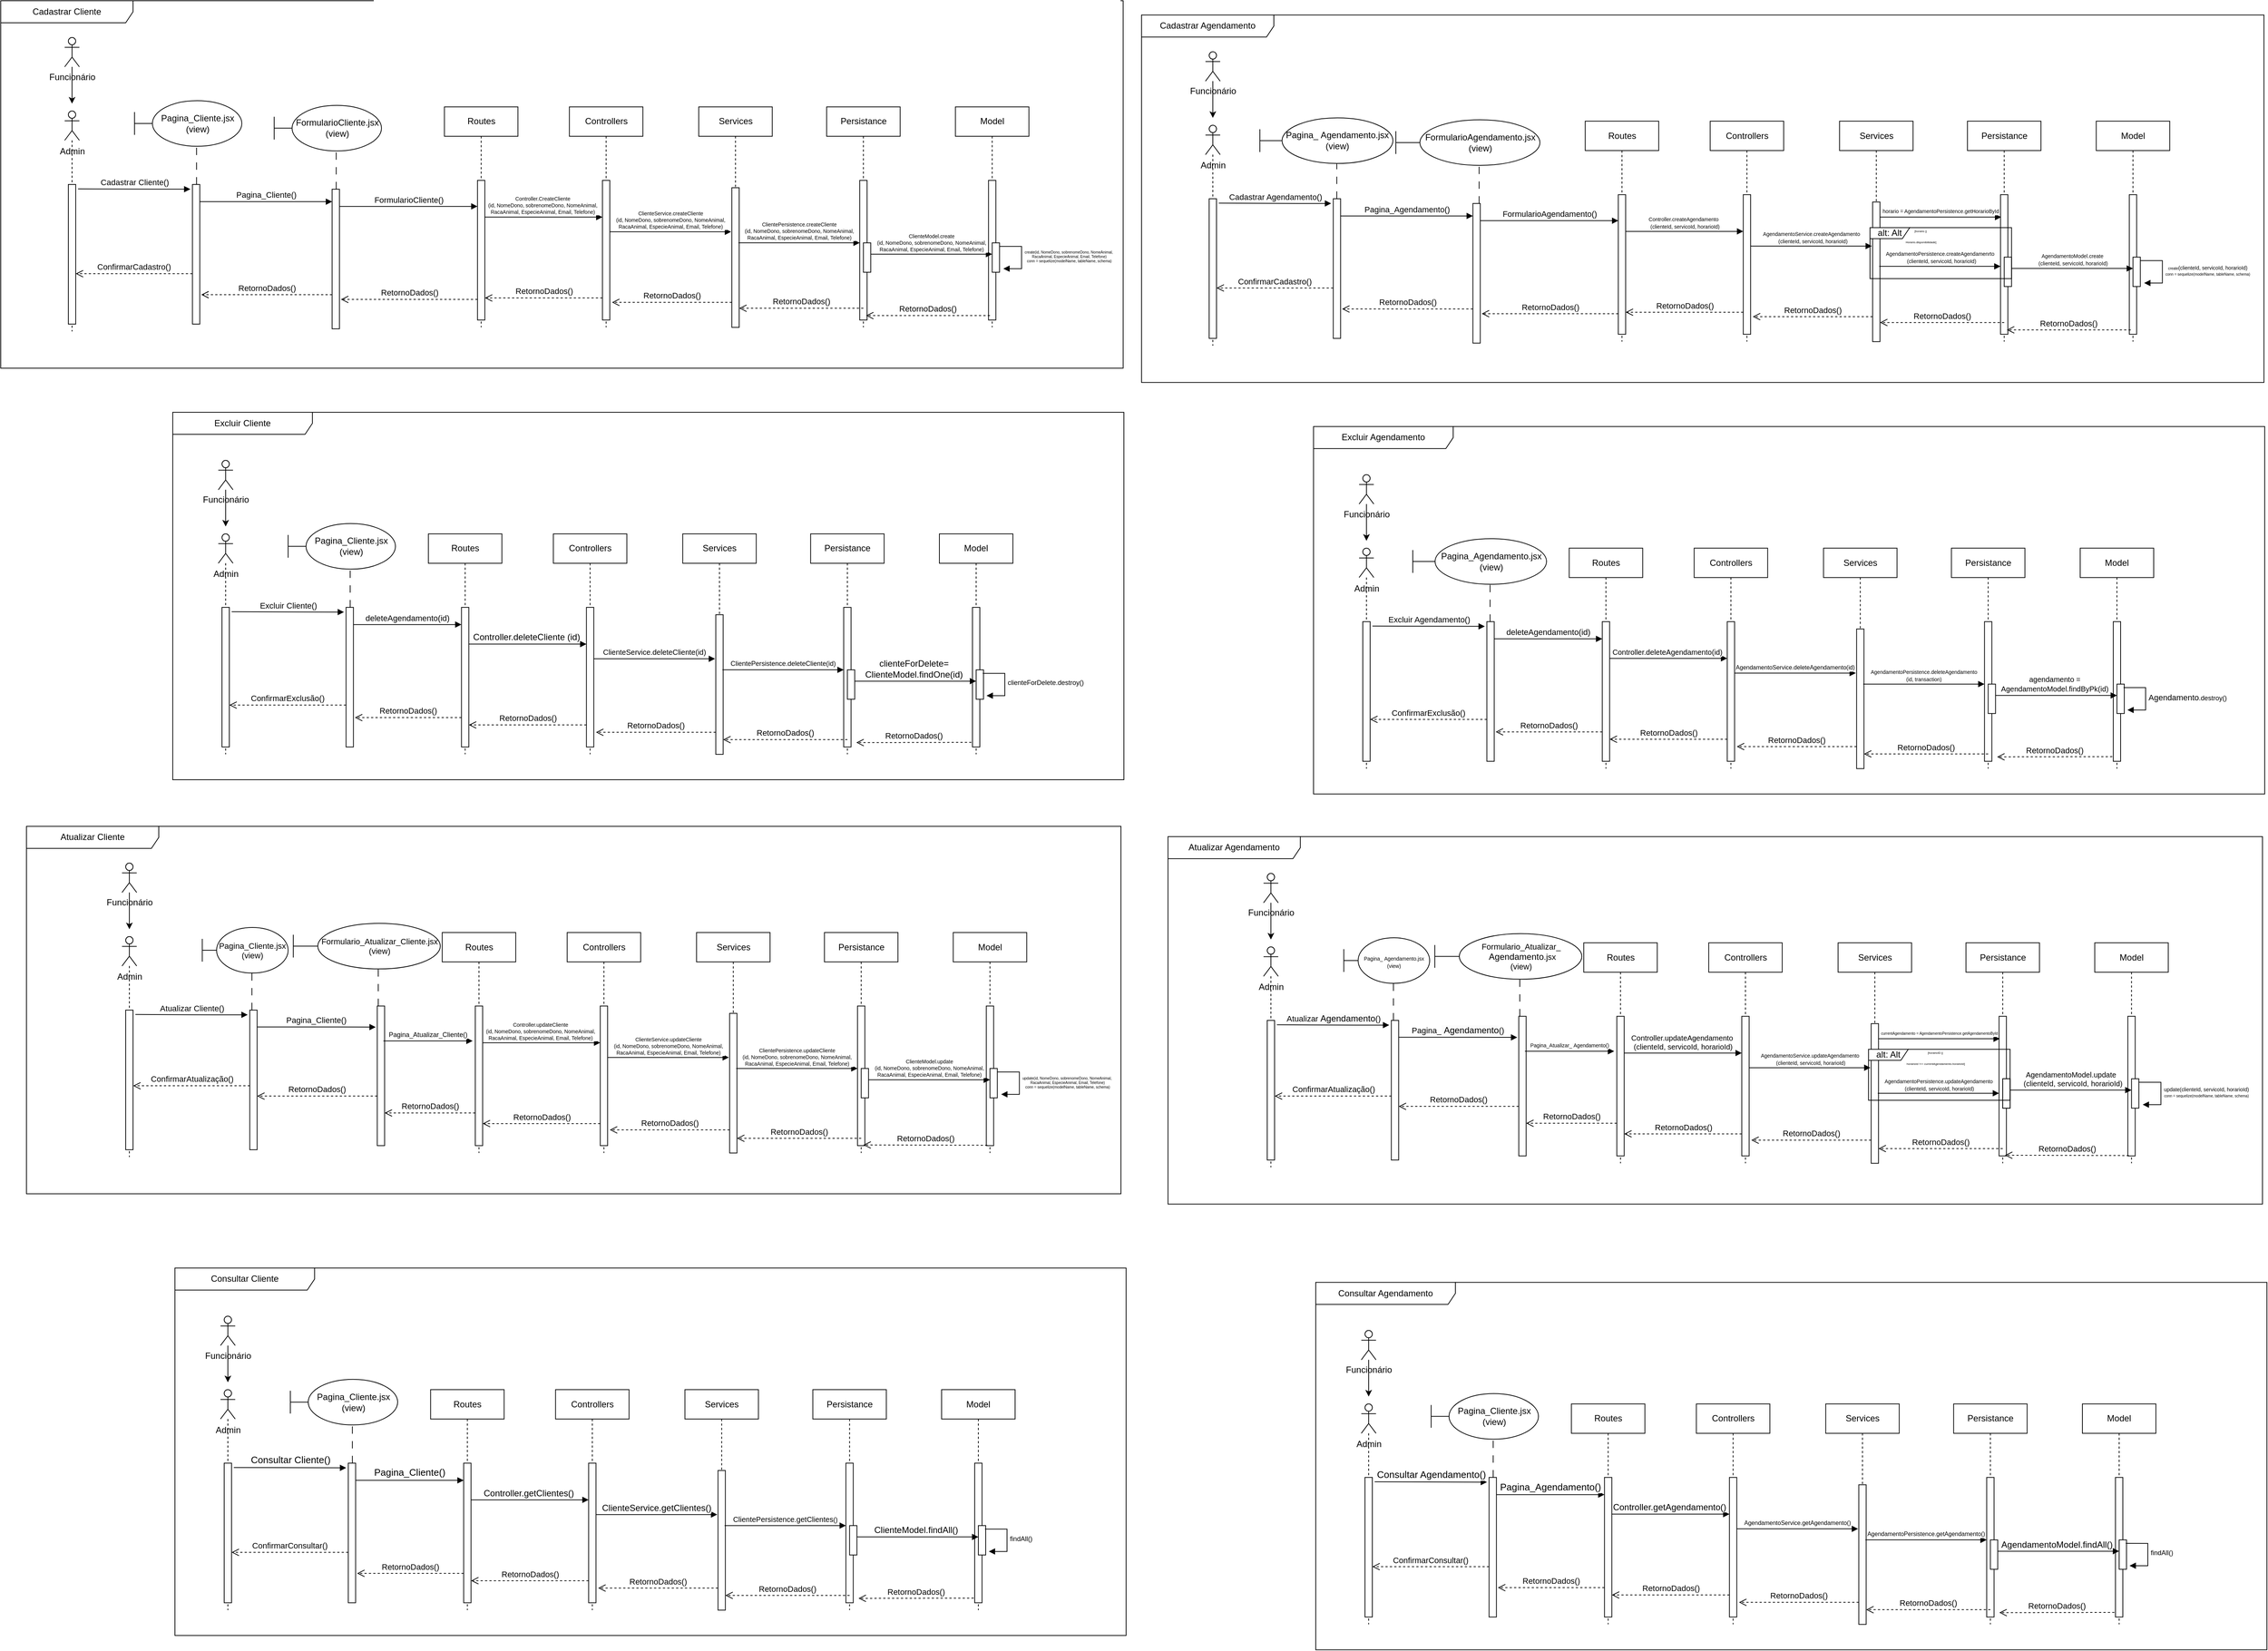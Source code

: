 <mxfile version="24.7.7">
  <diagram name="Página-1" id="2YBvvXClWsGukQMizWep">
    <mxGraphModel dx="5736" dy="3308" grid="0" gridSize="10" guides="1" tooltips="1" connect="1" arrows="1" fold="1" page="1" pageScale="1" pageWidth="850" pageHeight="1100" math="0" shadow="0">
      <root>
        <mxCell id="0" />
        <mxCell id="1" parent="0" />
        <mxCell id="__ly7JSFutLMiRlBYtcI-73" value="Routes" style="shape=umlLifeline;perimeter=lifelinePerimeter;whiteSpace=wrap;html=1;container=1;dropTarget=0;collapsible=0;recursiveResize=0;outlineConnect=0;portConstraint=eastwest;newEdgeStyle={&quot;curved&quot;:0,&quot;rounded&quot;:0};" vertex="1" parent="1">
          <mxGeometry x="734.62" y="689.431" width="100" height="300" as="geometry" />
        </mxCell>
        <mxCell id="__ly7JSFutLMiRlBYtcI-74" value="Controllers" style="shape=umlLifeline;perimeter=lifelinePerimeter;whiteSpace=wrap;html=1;container=1;dropTarget=0;collapsible=0;recursiveResize=0;outlineConnect=0;portConstraint=eastwest;newEdgeStyle={&quot;curved&quot;:0,&quot;rounded&quot;:0};" vertex="1" parent="1">
          <mxGeometry x="904.62" y="689.431" width="100" height="300" as="geometry" />
        </mxCell>
        <mxCell id="__ly7JSFutLMiRlBYtcI-75" value="Services" style="shape=umlLifeline;perimeter=lifelinePerimeter;whiteSpace=wrap;html=1;container=1;dropTarget=0;collapsible=0;recursiveResize=0;outlineConnect=0;portConstraint=eastwest;newEdgeStyle={&quot;curved&quot;:0,&quot;rounded&quot;:0};" vertex="1" parent="1">
          <mxGeometry x="1080.62" y="689.431" width="100" height="300" as="geometry" />
        </mxCell>
        <mxCell id="__ly7JSFutLMiRlBYtcI-76" value="Persistance" style="shape=umlLifeline;perimeter=lifelinePerimeter;whiteSpace=wrap;html=1;container=1;dropTarget=0;collapsible=0;recursiveResize=0;outlineConnect=0;portConstraint=eastwest;newEdgeStyle={&quot;curved&quot;:0,&quot;rounded&quot;:0};" vertex="1" parent="1">
          <mxGeometry x="1254.62" y="689.431" width="100" height="300" as="geometry" />
        </mxCell>
        <mxCell id="__ly7JSFutLMiRlBYtcI-77" value="Cadastrar Cliente" style="shape=umlFrame;whiteSpace=wrap;html=1;pointerEvents=0;width=180;height=30;" vertex="1" parent="1">
          <mxGeometry x="131" y="545" width="1527" height="500" as="geometry" />
        </mxCell>
        <mxCell id="__ly7JSFutLMiRlBYtcI-78" value="" style="html=1;points=[[0,0,0,0,5],[0,1,0,0,-5],[1,0,0,0,5],[1,1,0,0,-5]];perimeter=orthogonalPerimeter;outlineConnect=0;targetShapes=umlLifeline;portConstraint=eastwest;newEdgeStyle={&quot;curved&quot;:0,&quot;rounded&quot;:0};" vertex="1" parent="1">
          <mxGeometry x="949.62" y="789.431" width="10" height="190" as="geometry" />
        </mxCell>
        <mxCell id="__ly7JSFutLMiRlBYtcI-79" value="&lt;font style=&quot;font-size: 7px;&quot;&gt;Controller.CreateCliente&lt;/font&gt;&lt;div style=&quot;font-size: 7px;&quot;&gt;&lt;font style=&quot;font-size: 7px;&quot;&gt;&amp;nbsp;(id, NomeDono, sobrenomeDono, NomeAnimal,&amp;nbsp;&lt;/font&gt;&lt;/div&gt;&lt;div style=&quot;font-size: 7px;&quot;&gt;&lt;font style=&quot;font-size: 7px;&quot;&gt;RacaAnimal, EspecieAnimal, Email, Telefone)&lt;/font&gt;&lt;/div&gt;" style="html=1;verticalAlign=bottom;endArrow=block;curved=0;rounded=0;" edge="1" parent="1" source="__ly7JSFutLMiRlBYtcI-73" target="__ly7JSFutLMiRlBYtcI-78">
          <mxGeometry x="0.004" relative="1" as="geometry">
            <mxPoint x="879.62" y="794.431" as="sourcePoint" />
            <Array as="points" />
            <mxPoint as="offset" />
          </mxGeometry>
        </mxCell>
        <mxCell id="__ly7JSFutLMiRlBYtcI-80" value="" style="html=1;points=[[0,0,0,0,5],[0,1,0,0,-5],[1,0,0,0,5],[1,1,0,0,-5]];perimeter=orthogonalPerimeter;outlineConnect=0;targetShapes=umlLifeline;portConstraint=eastwest;newEdgeStyle={&quot;curved&quot;:0,&quot;rounded&quot;:0};" vertex="1" parent="1">
          <mxGeometry x="779.62" y="789.431" width="10" height="190" as="geometry" />
        </mxCell>
        <mxCell id="__ly7JSFutLMiRlBYtcI-81" value="" style="html=1;points=[[0,0,0,0,5],[0,1,0,0,-5],[1,0,0,0,5],[1,1,0,0,-5]];perimeter=orthogonalPerimeter;outlineConnect=0;targetShapes=umlLifeline;portConstraint=eastwest;newEdgeStyle={&quot;curved&quot;:0,&quot;rounded&quot;:0};" vertex="1" parent="1">
          <mxGeometry x="1125.62" y="799.431" width="10" height="190" as="geometry" />
        </mxCell>
        <mxCell id="__ly7JSFutLMiRlBYtcI-82" value="" style="html=1;points=[[0,0,0,0,5],[0,1,0,0,-5],[1,0,0,0,5],[1,1,0,0,-5]];perimeter=orthogonalPerimeter;outlineConnect=0;targetShapes=umlLifeline;portConstraint=eastwest;newEdgeStyle={&quot;curved&quot;:0,&quot;rounded&quot;:0};" vertex="1" parent="1">
          <mxGeometry x="1299.62" y="789.431" width="10" height="190" as="geometry" />
        </mxCell>
        <mxCell id="__ly7JSFutLMiRlBYtcI-83" value="" style="html=1;points=[[0,0,0,0,5],[0,1,0,0,-5],[1,0,0,0,5],[1,1,0,0,-5]];perimeter=orthogonalPerimeter;outlineConnect=0;targetShapes=umlLifeline;portConstraint=eastwest;newEdgeStyle={&quot;curved&quot;:0,&quot;rounded&quot;:0};" vertex="1" parent="1">
          <mxGeometry x="1304.62" y="874.431" width="10" height="40" as="geometry" />
        </mxCell>
        <mxCell id="__ly7JSFutLMiRlBYtcI-85" value="" style="shape=umlLifeline;perimeter=lifelinePerimeter;whiteSpace=wrap;html=1;container=1;dropTarget=0;collapsible=0;recursiveResize=0;outlineConnect=0;portConstraint=eastwest;newEdgeStyle={&quot;curved&quot;:0,&quot;rounded&quot;:0};participant=umlActor;" vertex="1" parent="1">
          <mxGeometry x="218.0" y="695.001" width="20" height="300" as="geometry" />
        </mxCell>
        <mxCell id="__ly7JSFutLMiRlBYtcI-86" value="" style="html=1;points=[[0,0,0,0,5],[0,1,0,0,-5],[1,0,0,0,5],[1,1,0,0,-5]];perimeter=orthogonalPerimeter;outlineConnect=0;targetShapes=umlLifeline;portConstraint=eastwest;newEdgeStyle={&quot;curved&quot;:0,&quot;rounded&quot;:0};" vertex="1" parent="__ly7JSFutLMiRlBYtcI-85">
          <mxGeometry x="5" y="100" width="10" height="190" as="geometry" />
        </mxCell>
        <mxCell id="__ly7JSFutLMiRlBYtcI-87" value="Admin" style="text;html=1;align=center;verticalAlign=middle;resizable=0;points=[];autosize=1;strokeColor=none;fillColor=none;" vertex="1" parent="1">
          <mxGeometry x="198.0" y="735.001" width="60" height="30" as="geometry" />
        </mxCell>
        <mxCell id="__ly7JSFutLMiRlBYtcI-88" value="" style="edgeStyle=orthogonalEdgeStyle;rounded=0;orthogonalLoop=1;jettySize=auto;html=1;" edge="1" parent="1" source="__ly7JSFutLMiRlBYtcI-89">
          <mxGeometry relative="1" as="geometry">
            <mxPoint x="228.0" y="685.001" as="targetPoint" />
          </mxGeometry>
        </mxCell>
        <mxCell id="__ly7JSFutLMiRlBYtcI-89" value="Funcionário" style="shape=umlActor;verticalLabelPosition=bottom;verticalAlign=top;html=1;" vertex="1" parent="1">
          <mxGeometry x="218.0" y="595.001" width="20" height="40" as="geometry" />
        </mxCell>
        <mxCell id="__ly7JSFutLMiRlBYtcI-90" value="Pagina_Cliente()" style="html=1;verticalAlign=bottom;endArrow=block;curved=0;rounded=0;" edge="1" parent="1" target="__ly7JSFutLMiRlBYtcI-542" source="__ly7JSFutLMiRlBYtcI-355">
          <mxGeometry width="80" relative="1" as="geometry">
            <mxPoint x="403.81" y="805.001" as="sourcePoint" />
            <mxPoint x="548.81" y="818.43" as="targetPoint" />
            <Array as="points">
              <mxPoint x="475" y="818.43" />
            </Array>
          </mxGeometry>
        </mxCell>
        <mxCell id="__ly7JSFutLMiRlBYtcI-91" value="&lt;font style=&quot;font-size: 7px;&quot;&gt;ClienteService.createCliente&lt;/font&gt;&lt;div style=&quot;font-size: 7px;&quot;&gt;&amp;nbsp;(id, NomeDono, sobrenomeDono, NomeAnimal,&amp;nbsp;&lt;/div&gt;&lt;div style=&quot;font-size: 7px;&quot;&gt;RacaAnimal, EspecieAnimal, Email, Telefone)&lt;/div&gt;" style="html=1;verticalAlign=bottom;endArrow=block;curved=0;rounded=0;" edge="1" parent="1">
          <mxGeometry x="-0.001" relative="1" as="geometry">
            <mxPoint x="959.62" y="859.431" as="sourcePoint" />
            <mxPoint x="1124.62" y="859.431" as="targetPoint" />
            <Array as="points" />
            <mxPoint as="offset" />
          </mxGeometry>
        </mxCell>
        <mxCell id="__ly7JSFutLMiRlBYtcI-92" value="&lt;span style=&quot;font-size: 7px;&quot;&gt;ClientePersistence.createCliente&lt;/span&gt;&lt;br&gt;&lt;div style=&quot;font-size: 7px;&quot;&gt;&amp;nbsp;(id, NomeDono, sobrenomeDono, NomeAnimal,&amp;nbsp;&lt;/div&gt;&lt;div style=&quot;font-size: 7px;&quot;&gt;RacaAnimal, EspecieAnimal, Email, Telefone)&lt;/div&gt;" style="html=1;verticalAlign=bottom;endArrow=block;curved=0;rounded=0;" edge="1" parent="1">
          <mxGeometry relative="1" as="geometry">
            <mxPoint x="1134.62" y="874.431" as="sourcePoint" />
            <mxPoint x="1299.62" y="874.431" as="targetPoint" />
            <Array as="points" />
          </mxGeometry>
        </mxCell>
        <mxCell id="__ly7JSFutLMiRlBYtcI-93" value="RetornoDados()" style="html=1;verticalAlign=bottom;endArrow=open;dashed=1;endSize=8;curved=0;rounded=0;" edge="1" parent="1">
          <mxGeometry relative="1" as="geometry">
            <mxPoint x="1304.62" y="963.431" as="sourcePoint" />
            <mxPoint x="1135.62" y="963.431" as="targetPoint" />
          </mxGeometry>
        </mxCell>
        <mxCell id="__ly7JSFutLMiRlBYtcI-94" value="RetornoDados()" style="html=1;verticalAlign=bottom;endArrow=open;dashed=1;endSize=8;curved=0;rounded=0;" edge="1" parent="1">
          <mxGeometry relative="1" as="geometry">
            <mxPoint x="1125.62" y="955.431" as="sourcePoint" />
            <mxPoint x="962.62" y="955.431" as="targetPoint" />
          </mxGeometry>
        </mxCell>
        <mxCell id="__ly7JSFutLMiRlBYtcI-95" value="RetornoDados()" style="html=1;verticalAlign=bottom;endArrow=open;dashed=1;endSize=8;curved=0;rounded=0;" edge="1" parent="1" source="__ly7JSFutLMiRlBYtcI-78">
          <mxGeometry relative="1" as="geometry">
            <mxPoint x="894.62" y="949.431" as="sourcePoint" />
            <mxPoint x="789.62" y="949.431" as="targetPoint" />
          </mxGeometry>
        </mxCell>
        <mxCell id="__ly7JSFutLMiRlBYtcI-96" value="RetornoDados()" style="html=1;verticalAlign=bottom;endArrow=open;dashed=1;endSize=8;curved=0;rounded=0;" edge="1" parent="1" source="__ly7JSFutLMiRlBYtcI-542">
          <mxGeometry x="0.001" relative="1" as="geometry">
            <mxPoint x="548.81" y="945.001" as="sourcePoint" />
            <mxPoint x="403.81" y="945.001" as="targetPoint" />
            <mxPoint as="offset" />
          </mxGeometry>
        </mxCell>
        <mxCell id="__ly7JSFutLMiRlBYtcI-101" value="Excluir Cliente" style="shape=umlFrame;whiteSpace=wrap;html=1;pointerEvents=0;width=190;height=30;" vertex="1" parent="1">
          <mxGeometry x="365" y="1105" width="1294" height="500" as="geometry" />
        </mxCell>
        <mxCell id="__ly7JSFutLMiRlBYtcI-355" value="" style="html=1;points=[[0,0,0,0,5],[0,1,0,0,-5],[1,0,0,0,5],[1,1,0,0,-5]];perimeter=orthogonalPerimeter;outlineConnect=0;targetShapes=umlLifeline;portConstraint=eastwest;newEdgeStyle={&quot;curved&quot;:0,&quot;rounded&quot;:0};" vertex="1" parent="1">
          <mxGeometry x="391.81" y="795.001" width="10" height="190" as="geometry" />
        </mxCell>
        <mxCell id="__ly7JSFutLMiRlBYtcI-358" value="ConfirmarCadastro()" style="html=1;verticalAlign=bottom;endArrow=open;dashed=1;endSize=8;curved=0;rounded=0;" edge="1" parent="1" source="__ly7JSFutLMiRlBYtcI-355" target="__ly7JSFutLMiRlBYtcI-86">
          <mxGeometry relative="1" as="geometry">
            <mxPoint x="559" y="955.43" as="sourcePoint" />
            <mxPoint x="413.81" y="955.001" as="targetPoint" />
            <Array as="points">
              <mxPoint x="317.0" y="916.43" />
            </Array>
          </mxGeometry>
        </mxCell>
        <mxCell id="__ly7JSFutLMiRlBYtcI-360" value="Cadastrar Cliente()" style="html=1;verticalAlign=bottom;endArrow=block;curved=0;rounded=0;" edge="1" parent="1">
          <mxGeometry width="80" relative="1" as="geometry">
            <mxPoint x="236.19" y="801" as="sourcePoint" />
            <mxPoint x="389.0" y="801.43" as="targetPoint" />
            <Array as="points">
              <mxPoint x="344.0" y="801.43" />
            </Array>
          </mxGeometry>
        </mxCell>
        <mxCell id="__ly7JSFutLMiRlBYtcI-361" value="Model" style="shape=umlLifeline;perimeter=lifelinePerimeter;whiteSpace=wrap;html=1;container=1;dropTarget=0;collapsible=0;recursiveResize=0;outlineConnect=0;portConstraint=eastwest;newEdgeStyle={&quot;curved&quot;:0,&quot;rounded&quot;:0};" vertex="1" parent="1">
          <mxGeometry x="1429.81" y="689.431" width="100" height="300" as="geometry" />
        </mxCell>
        <mxCell id="__ly7JSFutLMiRlBYtcI-362" value="" style="html=1;points=[[0,0,0,0,5],[0,1,0,0,-5],[1,0,0,0,5],[1,1,0,0,-5]];perimeter=orthogonalPerimeter;outlineConnect=0;targetShapes=umlLifeline;portConstraint=eastwest;newEdgeStyle={&quot;curved&quot;:0,&quot;rounded&quot;:0};" vertex="1" parent="1">
          <mxGeometry x="1474.81" y="789.431" width="10" height="190" as="geometry" />
        </mxCell>
        <mxCell id="__ly7JSFutLMiRlBYtcI-363" value="" style="html=1;points=[[0,0,0,0,5],[0,1,0,0,-5],[1,0,0,0,5],[1,1,0,0,-5]];perimeter=orthogonalPerimeter;outlineConnect=0;targetShapes=umlLifeline;portConstraint=eastwest;newEdgeStyle={&quot;curved&quot;:0,&quot;rounded&quot;:0};" vertex="1" parent="1">
          <mxGeometry x="1479.81" y="874.431" width="10" height="40" as="geometry" />
        </mxCell>
        <mxCell id="__ly7JSFutLMiRlBYtcI-364" value="&lt;span style=&quot;font-size: 7px;&quot;&gt;ClienteModel.create&lt;/span&gt;&lt;br&gt;&lt;div style=&quot;font-size: 7px;&quot;&gt;&amp;nbsp;(id, NomeDono, sobrenomeDono, NomeAnimal,&amp;nbsp;&lt;/div&gt;&lt;div style=&quot;font-size: 7px;&quot;&gt;RacaAnimal, EspecieAnimal, Email, Telefone)&lt;/div&gt;" style="html=1;verticalAlign=bottom;endArrow=block;curved=0;rounded=0;" edge="1" parent="1">
          <mxGeometry relative="1" as="geometry">
            <mxPoint x="1314.81" y="889.861" as="sourcePoint" />
            <mxPoint x="1479.81" y="889.861" as="targetPoint" />
            <Array as="points" />
          </mxGeometry>
        </mxCell>
        <mxCell id="__ly7JSFutLMiRlBYtcI-366" value="&lt;div style=&quot;text-align: center; font-size: 5px;&quot;&gt;&lt;font style=&quot;font-size: 5px;&quot;&gt;create(id, NomeDono, sobrenomeDono, NomeAnimal,&amp;nbsp;&lt;/font&gt;&lt;/div&gt;&lt;div style=&quot;text-align: center; font-size: 5px;&quot;&gt;&lt;font style=&quot;font-size: 5px;&quot;&gt;RacaAnimal, EspecieAnimal, Email, Telefone&lt;/font&gt;&lt;span style=&quot;font-size: 5px;&quot;&gt;)&lt;/span&gt;&lt;/div&gt;&lt;div style=&quot;text-align: center; font-size: 5px;&quot;&gt;&lt;span style=&quot;font-size: 5px;&quot;&gt;conn = sequelize(modelName, tableName, schema)&lt;/span&gt;&lt;/div&gt;" style="html=1;align=left;spacingLeft=2;endArrow=block;rounded=0;edgeStyle=orthogonalEdgeStyle;curved=0;rounded=0;fontSize=6;" edge="1" parent="1">
          <mxGeometry x="0.007" relative="1" as="geometry">
            <mxPoint x="1489.81" y="879.201" as="sourcePoint" />
            <Array as="points">
              <mxPoint x="1519.81" y="909.201" />
            </Array>
            <mxPoint as="offset" />
            <mxPoint x="1495" y="909.63" as="targetPoint" />
          </mxGeometry>
        </mxCell>
        <mxCell id="__ly7JSFutLMiRlBYtcI-367" value="Pagina_Cliente.jsx&lt;div&gt;(view)&lt;/div&gt;" style="shape=umlBoundary;whiteSpace=wrap;html=1;" vertex="1" parent="1">
          <mxGeometry x="313.0" y="681" width="146" height="62" as="geometry" />
        </mxCell>
        <mxCell id="__ly7JSFutLMiRlBYtcI-368" value="" style="endArrow=none;startArrow=none;endFill=0;startFill=0;endSize=8;html=1;verticalAlign=bottom;dashed=1;labelBackgroundColor=none;dashPattern=10 10;rounded=0;entryX=0.578;entryY=1.007;entryDx=0;entryDy=0;entryPerimeter=0;" edge="1" parent="1" source="__ly7JSFutLMiRlBYtcI-355" target="__ly7JSFutLMiRlBYtcI-367">
          <mxGeometry width="160" relative="1" as="geometry">
            <mxPoint x="499.19" y="810" as="sourcePoint" />
            <mxPoint x="659.19" y="810" as="targetPoint" />
          </mxGeometry>
        </mxCell>
        <mxCell id="__ly7JSFutLMiRlBYtcI-402" value="Routes" style="shape=umlLifeline;perimeter=lifelinePerimeter;whiteSpace=wrap;html=1;container=1;dropTarget=0;collapsible=0;recursiveResize=0;outlineConnect=0;portConstraint=eastwest;newEdgeStyle={&quot;curved&quot;:0,&quot;rounded&quot;:0};" vertex="1" parent="1">
          <mxGeometry x="712.81" y="1270.431" width="100" height="300" as="geometry" />
        </mxCell>
        <mxCell id="__ly7JSFutLMiRlBYtcI-403" value="Controllers" style="shape=umlLifeline;perimeter=lifelinePerimeter;whiteSpace=wrap;html=1;container=1;dropTarget=0;collapsible=0;recursiveResize=0;outlineConnect=0;portConstraint=eastwest;newEdgeStyle={&quot;curved&quot;:0,&quot;rounded&quot;:0};" vertex="1" parent="1">
          <mxGeometry x="882.81" y="1270.431" width="100" height="300" as="geometry" />
        </mxCell>
        <mxCell id="__ly7JSFutLMiRlBYtcI-404" value="Services" style="shape=umlLifeline;perimeter=lifelinePerimeter;whiteSpace=wrap;html=1;container=1;dropTarget=0;collapsible=0;recursiveResize=0;outlineConnect=0;portConstraint=eastwest;newEdgeStyle={&quot;curved&quot;:0,&quot;rounded&quot;:0};" vertex="1" parent="1">
          <mxGeometry x="1058.81" y="1270.431" width="100" height="300" as="geometry" />
        </mxCell>
        <mxCell id="__ly7JSFutLMiRlBYtcI-405" value="Persistance" style="shape=umlLifeline;perimeter=lifelinePerimeter;whiteSpace=wrap;html=1;container=1;dropTarget=0;collapsible=0;recursiveResize=0;outlineConnect=0;portConstraint=eastwest;newEdgeStyle={&quot;curved&quot;:0,&quot;rounded&quot;:0};" vertex="1" parent="1">
          <mxGeometry x="1232.81" y="1270.431" width="100" height="300" as="geometry" />
        </mxCell>
        <mxCell id="__ly7JSFutLMiRlBYtcI-406" value="" style="html=1;points=[[0,0,0,0,5],[0,1,0,0,-5],[1,0,0,0,5],[1,1,0,0,-5]];perimeter=orthogonalPerimeter;outlineConnect=0;targetShapes=umlLifeline;portConstraint=eastwest;newEdgeStyle={&quot;curved&quot;:0,&quot;rounded&quot;:0};" vertex="1" parent="1">
          <mxGeometry x="927.81" y="1370.431" width="10" height="190" as="geometry" />
        </mxCell>
        <mxCell id="__ly7JSFutLMiRlBYtcI-407" value="&lt;font style=&quot;font-size: 12px;&quot;&gt;&lt;font style=&quot;font-size: 12px;&quot;&gt;Controller.deleteCliente&lt;/font&gt;&lt;font style=&quot;font-size: 12px;&quot;&gt;&amp;nbsp;(id&lt;/font&gt;)&lt;/font&gt;" style="html=1;verticalAlign=bottom;endArrow=block;curved=0;rounded=0;" edge="1" parent="1" source="__ly7JSFutLMiRlBYtcI-402" target="__ly7JSFutLMiRlBYtcI-406">
          <mxGeometry x="0.004" relative="1" as="geometry">
            <mxPoint x="857.81" y="1375.431" as="sourcePoint" />
            <Array as="points" />
            <mxPoint as="offset" />
          </mxGeometry>
        </mxCell>
        <mxCell id="__ly7JSFutLMiRlBYtcI-408" value="" style="html=1;points=[[0,0,0,0,5],[0,1,0,0,-5],[1,0,0,0,5],[1,1,0,0,-5]];perimeter=orthogonalPerimeter;outlineConnect=0;targetShapes=umlLifeline;portConstraint=eastwest;newEdgeStyle={&quot;curved&quot;:0,&quot;rounded&quot;:0};" vertex="1" parent="1">
          <mxGeometry x="757.81" y="1370.431" width="10" height="190" as="geometry" />
        </mxCell>
        <mxCell id="__ly7JSFutLMiRlBYtcI-409" value="" style="html=1;points=[[0,0,0,0,5],[0,1,0,0,-5],[1,0,0,0,5],[1,1,0,0,-5]];perimeter=orthogonalPerimeter;outlineConnect=0;targetShapes=umlLifeline;portConstraint=eastwest;newEdgeStyle={&quot;curved&quot;:0,&quot;rounded&quot;:0};" vertex="1" parent="1">
          <mxGeometry x="1103.81" y="1380.431" width="10" height="190" as="geometry" />
        </mxCell>
        <mxCell id="__ly7JSFutLMiRlBYtcI-410" value="" style="html=1;points=[[0,0,0,0,5],[0,1,0,0,-5],[1,0,0,0,5],[1,1,0,0,-5]];perimeter=orthogonalPerimeter;outlineConnect=0;targetShapes=umlLifeline;portConstraint=eastwest;newEdgeStyle={&quot;curved&quot;:0,&quot;rounded&quot;:0};" vertex="1" parent="1">
          <mxGeometry x="1277.81" y="1370.431" width="10" height="190" as="geometry" />
        </mxCell>
        <mxCell id="__ly7JSFutLMiRlBYtcI-411" value="" style="html=1;points=[[0,0,0,0,5],[0,1,0,0,-5],[1,0,0,0,5],[1,1,0,0,-5]];perimeter=orthogonalPerimeter;outlineConnect=0;targetShapes=umlLifeline;portConstraint=eastwest;newEdgeStyle={&quot;curved&quot;:0,&quot;rounded&quot;:0};" vertex="1" parent="1">
          <mxGeometry x="1282.81" y="1455.431" width="10" height="40" as="geometry" />
        </mxCell>
        <mxCell id="__ly7JSFutLMiRlBYtcI-412" value="" style="shape=umlLifeline;perimeter=lifelinePerimeter;whiteSpace=wrap;html=1;container=1;dropTarget=0;collapsible=0;recursiveResize=0;outlineConnect=0;portConstraint=eastwest;newEdgeStyle={&quot;curved&quot;:0,&quot;rounded&quot;:0};participant=umlActor;" vertex="1" parent="1">
          <mxGeometry x="427.0" y="1270.431" width="20" height="300" as="geometry" />
        </mxCell>
        <mxCell id="__ly7JSFutLMiRlBYtcI-413" value="" style="html=1;points=[[0,0,0,0,5],[0,1,0,0,-5],[1,0,0,0,5],[1,1,0,0,-5]];perimeter=orthogonalPerimeter;outlineConnect=0;targetShapes=umlLifeline;portConstraint=eastwest;newEdgeStyle={&quot;curved&quot;:0,&quot;rounded&quot;:0};" vertex="1" parent="__ly7JSFutLMiRlBYtcI-412">
          <mxGeometry x="5" y="100" width="10" height="190" as="geometry" />
        </mxCell>
        <mxCell id="__ly7JSFutLMiRlBYtcI-414" value="Admin" style="text;html=1;align=center;verticalAlign=middle;resizable=0;points=[];autosize=1;strokeColor=none;fillColor=none;" vertex="1" parent="1">
          <mxGeometry x="407.0" y="1310.431" width="60" height="30" as="geometry" />
        </mxCell>
        <mxCell id="__ly7JSFutLMiRlBYtcI-415" value="" style="edgeStyle=orthogonalEdgeStyle;rounded=0;orthogonalLoop=1;jettySize=auto;html=1;" edge="1" parent="1" source="__ly7JSFutLMiRlBYtcI-416">
          <mxGeometry relative="1" as="geometry">
            <mxPoint x="437.0" y="1260.431" as="targetPoint" />
          </mxGeometry>
        </mxCell>
        <mxCell id="__ly7JSFutLMiRlBYtcI-416" value="Funcionário" style="shape=umlActor;verticalLabelPosition=bottom;verticalAlign=top;html=1;" vertex="1" parent="1">
          <mxGeometry x="427.0" y="1170.431" width="20" height="40" as="geometry" />
        </mxCell>
        <mxCell id="__ly7JSFutLMiRlBYtcI-417" value="deleteAgendamento(id)" style="html=1;verticalAlign=bottom;endArrow=block;curved=0;rounded=0;" edge="1" parent="1" source="__ly7JSFutLMiRlBYtcI-424" target="__ly7JSFutLMiRlBYtcI-408">
          <mxGeometry width="80" relative="1" as="geometry">
            <mxPoint x="612.81" y="1380.431" as="sourcePoint" />
            <mxPoint x="692.81" y="1380.431" as="targetPoint" />
            <Array as="points">
              <mxPoint x="684" y="1393.86" />
            </Array>
          </mxGeometry>
        </mxCell>
        <mxCell id="__ly7JSFutLMiRlBYtcI-418" value="&lt;font style=&quot;font-size: 10px;&quot;&gt;&lt;font style=&quot;font-size: 10px;&quot;&gt;ClienteService.deleteCliente&lt;/font&gt;(id)&lt;/font&gt;" style="html=1;verticalAlign=bottom;endArrow=block;curved=0;rounded=0;" edge="1" parent="1">
          <mxGeometry x="-0.001" relative="1" as="geometry">
            <mxPoint x="937.81" y="1440.431" as="sourcePoint" />
            <mxPoint x="1102.81" y="1440.431" as="targetPoint" />
            <Array as="points" />
            <mxPoint as="offset" />
          </mxGeometry>
        </mxCell>
        <mxCell id="__ly7JSFutLMiRlBYtcI-419" value="&lt;font style=&quot;font-size: 9px;&quot;&gt;ClientePersistence.deleteCliente(id)&lt;/font&gt;" style="html=1;verticalAlign=bottom;endArrow=block;curved=0;rounded=0;" edge="1" parent="1">
          <mxGeometry x="-0.001" relative="1" as="geometry">
            <mxPoint x="1112.81" y="1455.431" as="sourcePoint" />
            <mxPoint x="1277.81" y="1455.431" as="targetPoint" />
            <Array as="points" />
            <mxPoint as="offset" />
          </mxGeometry>
        </mxCell>
        <mxCell id="__ly7JSFutLMiRlBYtcI-420" value="RetornoDados()" style="html=1;verticalAlign=bottom;endArrow=open;dashed=1;endSize=8;curved=0;rounded=0;" edge="1" parent="1" target="__ly7JSFutLMiRlBYtcI-409">
          <mxGeometry relative="1" as="geometry">
            <mxPoint x="1282.81" y="1550.431" as="sourcePoint" />
            <mxPoint x="1202.81" y="1550.431" as="targetPoint" />
          </mxGeometry>
        </mxCell>
        <mxCell id="__ly7JSFutLMiRlBYtcI-421" value="RetornoDados()" style="html=1;verticalAlign=bottom;endArrow=open;dashed=1;endSize=8;curved=0;rounded=0;" edge="1" parent="1">
          <mxGeometry relative="1" as="geometry">
            <mxPoint x="1103.81" y="1540.431" as="sourcePoint" />
            <mxPoint x="940.81" y="1540.431" as="targetPoint" />
          </mxGeometry>
        </mxCell>
        <mxCell id="__ly7JSFutLMiRlBYtcI-422" value="RetornoDados()" style="html=1;verticalAlign=bottom;endArrow=open;dashed=1;endSize=8;curved=0;rounded=0;" edge="1" parent="1" source="__ly7JSFutLMiRlBYtcI-406">
          <mxGeometry relative="1" as="geometry">
            <mxPoint x="872.81" y="1530.431" as="sourcePoint" />
            <mxPoint x="767.81" y="1530.431" as="targetPoint" />
          </mxGeometry>
        </mxCell>
        <mxCell id="__ly7JSFutLMiRlBYtcI-423" value="RetornoDados()" style="html=1;verticalAlign=bottom;endArrow=open;dashed=1;endSize=8;curved=0;rounded=0;" edge="1" parent="1" source="__ly7JSFutLMiRlBYtcI-408">
          <mxGeometry x="0.001" relative="1" as="geometry">
            <mxPoint x="781.81" y="1520.431" as="sourcePoint" />
            <mxPoint x="612.81" y="1520.431" as="targetPoint" />
            <mxPoint as="offset" />
          </mxGeometry>
        </mxCell>
        <mxCell id="__ly7JSFutLMiRlBYtcI-424" value="" style="html=1;points=[[0,0,0,0,5],[0,1,0,0,-5],[1,0,0,0,5],[1,1,0,0,-5]];perimeter=orthogonalPerimeter;outlineConnect=0;targetShapes=umlLifeline;portConstraint=eastwest;newEdgeStyle={&quot;curved&quot;:0,&quot;rounded&quot;:0};" vertex="1" parent="1">
          <mxGeometry x="600.81" y="1370.431" width="10" height="190" as="geometry" />
        </mxCell>
        <mxCell id="__ly7JSFutLMiRlBYtcI-425" value="ConfirmarExclusão()" style="html=1;verticalAlign=bottom;endArrow=open;dashed=1;endSize=8;curved=0;rounded=0;" edge="1" parent="1">
          <mxGeometry relative="1" as="geometry">
            <mxPoint x="600.81" y="1503.43" as="sourcePoint" />
            <mxPoint x="442.0" y="1503.43" as="targetPoint" />
            <Array as="points">
              <mxPoint x="526" y="1503.43" />
            </Array>
          </mxGeometry>
        </mxCell>
        <mxCell id="__ly7JSFutLMiRlBYtcI-426" value="Excluir Cliente()" style="html=1;verticalAlign=bottom;endArrow=block;curved=0;rounded=0;" edge="1" parent="1">
          <mxGeometry x="-0.001" width="80" relative="1" as="geometry">
            <mxPoint x="445.19" y="1376.43" as="sourcePoint" />
            <mxPoint x="598" y="1376.86" as="targetPoint" />
            <Array as="points" />
            <mxPoint as="offset" />
          </mxGeometry>
        </mxCell>
        <mxCell id="__ly7JSFutLMiRlBYtcI-427" value="Model" style="shape=umlLifeline;perimeter=lifelinePerimeter;whiteSpace=wrap;html=1;container=1;dropTarget=0;collapsible=0;recursiveResize=0;outlineConnect=0;portConstraint=eastwest;newEdgeStyle={&quot;curved&quot;:0,&quot;rounded&quot;:0};" vertex="1" parent="1">
          <mxGeometry x="1408.0" y="1270.431" width="100" height="300" as="geometry" />
        </mxCell>
        <mxCell id="__ly7JSFutLMiRlBYtcI-428" value="" style="html=1;points=[[0,0,0,0,5],[0,1,0,0,-5],[1,0,0,0,5],[1,1,0,0,-5]];perimeter=orthogonalPerimeter;outlineConnect=0;targetShapes=umlLifeline;portConstraint=eastwest;newEdgeStyle={&quot;curved&quot;:0,&quot;rounded&quot;:0};" vertex="1" parent="1">
          <mxGeometry x="1453.0" y="1370.431" width="10" height="190" as="geometry" />
        </mxCell>
        <mxCell id="__ly7JSFutLMiRlBYtcI-429" value="" style="html=1;points=[[0,0,0,0,5],[0,1,0,0,-5],[1,0,0,0,5],[1,1,0,0,-5]];perimeter=orthogonalPerimeter;outlineConnect=0;targetShapes=umlLifeline;portConstraint=eastwest;newEdgeStyle={&quot;curved&quot;:0,&quot;rounded&quot;:0};" vertex="1" parent="1">
          <mxGeometry x="1458.0" y="1455.431" width="10" height="40" as="geometry" />
        </mxCell>
        <mxCell id="__ly7JSFutLMiRlBYtcI-430" value="&lt;font style=&quot;font-size: 12px;&quot;&gt;clienteForDelete=&lt;/font&gt;&lt;div&gt;&lt;font style=&quot;font-size: 12px;&quot;&gt;ClienteModel.findOne(id)&lt;/font&gt;&lt;/div&gt;" style="html=1;verticalAlign=bottom;endArrow=block;curved=0;rounded=0;" edge="1" parent="1">
          <mxGeometry x="-0.03" relative="1" as="geometry">
            <mxPoint x="1293.0" y="1470.861" as="sourcePoint" />
            <mxPoint x="1458.0" y="1470.861" as="targetPoint" />
            <Array as="points" />
            <mxPoint as="offset" />
          </mxGeometry>
        </mxCell>
        <mxCell id="__ly7JSFutLMiRlBYtcI-431" value="&lt;div style=&quot;text-align: center;&quot;&gt;&lt;font style=&quot;font-size: 9px;&quot;&gt;clienteForDelete.destroy()&lt;/font&gt;&lt;/div&gt;" style="html=1;align=left;spacingLeft=2;endArrow=block;rounded=0;edgeStyle=orthogonalEdgeStyle;curved=0;rounded=0;fontSize=6;" edge="1" parent="1">
          <mxGeometry x="0.003" relative="1" as="geometry">
            <mxPoint x="1467.0" y="1460.201" as="sourcePoint" />
            <Array as="points">
              <mxPoint x="1497.0" y="1490.201" />
            </Array>
            <mxPoint as="offset" />
            <mxPoint x="1472.19" y="1490.63" as="targetPoint" />
          </mxGeometry>
        </mxCell>
        <mxCell id="__ly7JSFutLMiRlBYtcI-432" value="Pagina_Cliente.jsx&lt;div&gt;(view)&lt;/div&gt;" style="shape=umlBoundary;whiteSpace=wrap;html=1;" vertex="1" parent="1">
          <mxGeometry x="522" y="1256.43" width="146" height="62" as="geometry" />
        </mxCell>
        <mxCell id="__ly7JSFutLMiRlBYtcI-433" value="" style="endArrow=none;startArrow=none;endFill=0;startFill=0;endSize=8;html=1;verticalAlign=bottom;dashed=1;labelBackgroundColor=none;dashPattern=10 10;rounded=0;entryX=0.578;entryY=1.007;entryDx=0;entryDy=0;entryPerimeter=0;" edge="1" parent="1" source="__ly7JSFutLMiRlBYtcI-424" target="__ly7JSFutLMiRlBYtcI-432">
          <mxGeometry width="160" relative="1" as="geometry">
            <mxPoint x="708.19" y="1385.43" as="sourcePoint" />
            <mxPoint x="868.19" y="1385.43" as="targetPoint" />
          </mxGeometry>
        </mxCell>
        <mxCell id="__ly7JSFutLMiRlBYtcI-434" value="RetornoDados()" style="html=1;verticalAlign=bottom;endArrow=open;dashed=1;endSize=8;curved=0;rounded=0;" edge="1" parent="1">
          <mxGeometry relative="1" as="geometry">
            <mxPoint x="1451.62" y="1554.131" as="sourcePoint" />
            <mxPoint x="1295" y="1554.43" as="targetPoint" />
          </mxGeometry>
        </mxCell>
        <mxCell id="__ly7JSFutLMiRlBYtcI-469" value="Routes" style="shape=umlLifeline;perimeter=lifelinePerimeter;whiteSpace=wrap;html=1;container=1;dropTarget=0;collapsible=0;recursiveResize=0;outlineConnect=0;portConstraint=eastwest;newEdgeStyle={&quot;curved&quot;:0,&quot;rounded&quot;:0};" vertex="1" parent="1">
          <mxGeometry x="731.62" y="1812.861" width="100" height="300" as="geometry" />
        </mxCell>
        <mxCell id="__ly7JSFutLMiRlBYtcI-470" value="Controllers" style="shape=umlLifeline;perimeter=lifelinePerimeter;whiteSpace=wrap;html=1;container=1;dropTarget=0;collapsible=0;recursiveResize=0;outlineConnect=0;portConstraint=eastwest;newEdgeStyle={&quot;curved&quot;:0,&quot;rounded&quot;:0};" vertex="1" parent="1">
          <mxGeometry x="901.62" y="1812.861" width="100" height="300" as="geometry" />
        </mxCell>
        <mxCell id="__ly7JSFutLMiRlBYtcI-471" value="Services" style="shape=umlLifeline;perimeter=lifelinePerimeter;whiteSpace=wrap;html=1;container=1;dropTarget=0;collapsible=0;recursiveResize=0;outlineConnect=0;portConstraint=eastwest;newEdgeStyle={&quot;curved&quot;:0,&quot;rounded&quot;:0};" vertex="1" parent="1">
          <mxGeometry x="1077.62" y="1812.861" width="100" height="300" as="geometry" />
        </mxCell>
        <mxCell id="__ly7JSFutLMiRlBYtcI-472" value="Persistance" style="shape=umlLifeline;perimeter=lifelinePerimeter;whiteSpace=wrap;html=1;container=1;dropTarget=0;collapsible=0;recursiveResize=0;outlineConnect=0;portConstraint=eastwest;newEdgeStyle={&quot;curved&quot;:0,&quot;rounded&quot;:0};" vertex="1" parent="1">
          <mxGeometry x="1251.62" y="1812.861" width="100" height="300" as="geometry" />
        </mxCell>
        <mxCell id="__ly7JSFutLMiRlBYtcI-473" value="Atualizar Cliente" style="shape=umlFrame;whiteSpace=wrap;html=1;pointerEvents=0;width=180;height=30;" vertex="1" parent="1">
          <mxGeometry x="166" y="1668.43" width="1489" height="500" as="geometry" />
        </mxCell>
        <mxCell id="__ly7JSFutLMiRlBYtcI-474" value="" style="html=1;points=[[0,0,0,0,5],[0,1,0,0,-5],[1,0,0,0,5],[1,1,0,0,-5]];perimeter=orthogonalPerimeter;outlineConnect=0;targetShapes=umlLifeline;portConstraint=eastwest;newEdgeStyle={&quot;curved&quot;:0,&quot;rounded&quot;:0};" vertex="1" parent="1">
          <mxGeometry x="946.62" y="1912.861" width="10" height="190" as="geometry" />
        </mxCell>
        <mxCell id="__ly7JSFutLMiRlBYtcI-475" value="&lt;font style=&quot;font-size: 7px;&quot;&gt;Controller.updateCliente&lt;/font&gt;&lt;div style=&quot;font-size: 7px;&quot;&gt;&lt;font style=&quot;font-size: 7px;&quot;&gt;&amp;nbsp;(id, NomeDono, sobrenomeDono, NomeAnimal,&amp;nbsp;&lt;/font&gt;&lt;/div&gt;&lt;div style=&quot;font-size: 7px;&quot;&gt;&lt;font style=&quot;font-size: 7px;&quot;&gt;RacaAnimal, EspecieAnimal, Email, Telefone)&lt;/font&gt;&lt;/div&gt;" style="html=1;verticalAlign=bottom;endArrow=block;curved=0;rounded=0;" edge="1" parent="1" source="__ly7JSFutLMiRlBYtcI-469" target="__ly7JSFutLMiRlBYtcI-474">
          <mxGeometry x="0.004" relative="1" as="geometry">
            <mxPoint x="876.62" y="1917.861" as="sourcePoint" />
            <Array as="points" />
            <mxPoint as="offset" />
          </mxGeometry>
        </mxCell>
        <mxCell id="__ly7JSFutLMiRlBYtcI-476" value="" style="html=1;points=[[0,0,0,0,5],[0,1,0,0,-5],[1,0,0,0,5],[1,1,0,0,-5]];perimeter=orthogonalPerimeter;outlineConnect=0;targetShapes=umlLifeline;portConstraint=eastwest;newEdgeStyle={&quot;curved&quot;:0,&quot;rounded&quot;:0};" vertex="1" parent="1">
          <mxGeometry x="776.62" y="1912.861" width="10" height="190" as="geometry" />
        </mxCell>
        <mxCell id="__ly7JSFutLMiRlBYtcI-477" value="" style="html=1;points=[[0,0,0,0,5],[0,1,0,0,-5],[1,0,0,0,5],[1,1,0,0,-5]];perimeter=orthogonalPerimeter;outlineConnect=0;targetShapes=umlLifeline;portConstraint=eastwest;newEdgeStyle={&quot;curved&quot;:0,&quot;rounded&quot;:0};" vertex="1" parent="1">
          <mxGeometry x="1122.62" y="1922.861" width="10" height="190" as="geometry" />
        </mxCell>
        <mxCell id="__ly7JSFutLMiRlBYtcI-478" value="" style="html=1;points=[[0,0,0,0,5],[0,1,0,0,-5],[1,0,0,0,5],[1,1,0,0,-5]];perimeter=orthogonalPerimeter;outlineConnect=0;targetShapes=umlLifeline;portConstraint=eastwest;newEdgeStyle={&quot;curved&quot;:0,&quot;rounded&quot;:0};" vertex="1" parent="1">
          <mxGeometry x="1296.62" y="1912.861" width="10" height="190" as="geometry" />
        </mxCell>
        <mxCell id="__ly7JSFutLMiRlBYtcI-479" value="" style="html=1;points=[[0,0,0,0,5],[0,1,0,0,-5],[1,0,0,0,5],[1,1,0,0,-5]];perimeter=orthogonalPerimeter;outlineConnect=0;targetShapes=umlLifeline;portConstraint=eastwest;newEdgeStyle={&quot;curved&quot;:0,&quot;rounded&quot;:0};" vertex="1" parent="1">
          <mxGeometry x="1301.62" y="1997.861" width="10" height="40" as="geometry" />
        </mxCell>
        <mxCell id="__ly7JSFutLMiRlBYtcI-480" value="" style="shape=umlLifeline;perimeter=lifelinePerimeter;whiteSpace=wrap;html=1;container=1;dropTarget=0;collapsible=0;recursiveResize=0;outlineConnect=0;portConstraint=eastwest;newEdgeStyle={&quot;curved&quot;:0,&quot;rounded&quot;:0};participant=umlActor;" vertex="1" parent="1">
          <mxGeometry x="296.0" y="1818.431" width="20" height="300" as="geometry" />
        </mxCell>
        <mxCell id="__ly7JSFutLMiRlBYtcI-481" value="" style="html=1;points=[[0,0,0,0,5],[0,1,0,0,-5],[1,0,0,0,5],[1,1,0,0,-5]];perimeter=orthogonalPerimeter;outlineConnect=0;targetShapes=umlLifeline;portConstraint=eastwest;newEdgeStyle={&quot;curved&quot;:0,&quot;rounded&quot;:0};" vertex="1" parent="__ly7JSFutLMiRlBYtcI-480">
          <mxGeometry x="5" y="100" width="10" height="190" as="geometry" />
        </mxCell>
        <mxCell id="__ly7JSFutLMiRlBYtcI-482" value="Admin" style="text;html=1;align=center;verticalAlign=middle;resizable=0;points=[];autosize=1;strokeColor=none;fillColor=none;" vertex="1" parent="1">
          <mxGeometry x="276.0" y="1858.431" width="60" height="30" as="geometry" />
        </mxCell>
        <mxCell id="__ly7JSFutLMiRlBYtcI-483" value="" style="edgeStyle=orthogonalEdgeStyle;rounded=0;orthogonalLoop=1;jettySize=auto;html=1;" edge="1" parent="1" source="__ly7JSFutLMiRlBYtcI-484">
          <mxGeometry relative="1" as="geometry">
            <mxPoint x="306.0" y="1808.431" as="targetPoint" />
          </mxGeometry>
        </mxCell>
        <mxCell id="__ly7JSFutLMiRlBYtcI-484" value="Funcionário" style="shape=umlActor;verticalLabelPosition=bottom;verticalAlign=top;html=1;" vertex="1" parent="1">
          <mxGeometry x="296.0" y="1718.431" width="20" height="40" as="geometry" />
        </mxCell>
        <mxCell id="__ly7JSFutLMiRlBYtcI-485" value="Pagina_Cliente()" style="html=1;verticalAlign=bottom;endArrow=block;curved=0;rounded=0;" edge="1" parent="1" source="__ly7JSFutLMiRlBYtcI-492">
          <mxGeometry width="80" relative="1" as="geometry">
            <mxPoint x="368.0" y="1941.43" as="sourcePoint" />
            <mxPoint x="641.19" y="1941.57" as="targetPoint" />
            <Array as="points">
              <mxPoint x="591" y="1941.43" />
            </Array>
          </mxGeometry>
        </mxCell>
        <mxCell id="__ly7JSFutLMiRlBYtcI-486" value="&lt;font style=&quot;font-size: 7px;&quot;&gt;ClienteService.updateCliente&lt;/font&gt;&lt;div style=&quot;font-size: 7px;&quot;&gt;&amp;nbsp;(id, NomeDono, sobrenomeDono, NomeAnimal,&amp;nbsp;&lt;/div&gt;&lt;div style=&quot;font-size: 7px;&quot;&gt;RacaAnimal, EspecieAnimal, Email, Telefone)&lt;/div&gt;" style="html=1;verticalAlign=bottom;endArrow=block;curved=0;rounded=0;" edge="1" parent="1">
          <mxGeometry x="-0.001" relative="1" as="geometry">
            <mxPoint x="956.62" y="1982.861" as="sourcePoint" />
            <mxPoint x="1121.62" y="1982.861" as="targetPoint" />
            <Array as="points" />
            <mxPoint as="offset" />
          </mxGeometry>
        </mxCell>
        <mxCell id="__ly7JSFutLMiRlBYtcI-487" value="&lt;span style=&quot;font-size: 7px;&quot;&gt;ClientePersistence.updateCliente&lt;/span&gt;&lt;br&gt;&lt;div style=&quot;font-size: 7px;&quot;&gt;&amp;nbsp;(id, NomeDono, sobrenomeDono, NomeAnimal,&amp;nbsp;&lt;/div&gt;&lt;div style=&quot;font-size: 7px;&quot;&gt;RacaAnimal, EspecieAnimal, Email, Telefone)&lt;/div&gt;" style="html=1;verticalAlign=bottom;endArrow=block;curved=0;rounded=0;" edge="1" parent="1">
          <mxGeometry relative="1" as="geometry">
            <mxPoint x="1131.62" y="1997.861" as="sourcePoint" />
            <mxPoint x="1296.62" y="1997.861" as="targetPoint" />
            <Array as="points" />
          </mxGeometry>
        </mxCell>
        <mxCell id="__ly7JSFutLMiRlBYtcI-488" value="RetornoDados()" style="html=1;verticalAlign=bottom;endArrow=open;dashed=1;endSize=8;curved=0;rounded=0;" edge="1" parent="1" target="__ly7JSFutLMiRlBYtcI-477">
          <mxGeometry relative="1" as="geometry">
            <mxPoint x="1301.62" y="2092.861" as="sourcePoint" />
            <mxPoint x="1221.62" y="2092.861" as="targetPoint" />
          </mxGeometry>
        </mxCell>
        <mxCell id="__ly7JSFutLMiRlBYtcI-489" value="RetornoDados()" style="html=1;verticalAlign=bottom;endArrow=open;dashed=1;endSize=8;curved=0;rounded=0;" edge="1" parent="1">
          <mxGeometry relative="1" as="geometry">
            <mxPoint x="1122.62" y="2081.431" as="sourcePoint" />
            <mxPoint x="959.62" y="2081.431" as="targetPoint" />
          </mxGeometry>
        </mxCell>
        <mxCell id="__ly7JSFutLMiRlBYtcI-490" value="RetornoDados()" style="html=1;verticalAlign=bottom;endArrow=open;dashed=1;endSize=8;curved=0;rounded=0;" edge="1" parent="1" source="__ly7JSFutLMiRlBYtcI-474">
          <mxGeometry relative="1" as="geometry">
            <mxPoint x="891.62" y="2072.861" as="sourcePoint" />
            <mxPoint x="786.62" y="2072.861" as="targetPoint" />
          </mxGeometry>
        </mxCell>
        <mxCell id="__ly7JSFutLMiRlBYtcI-491" value="RetornoDados()" style="html=1;verticalAlign=bottom;endArrow=open;dashed=1;endSize=8;curved=0;rounded=0;" edge="1" parent="1" source="__ly7JSFutLMiRlBYtcI-476" target="__ly7JSFutLMiRlBYtcI-545">
          <mxGeometry x="0.001" relative="1" as="geometry">
            <mxPoint x="800.62" y="2062.861" as="sourcePoint" />
            <mxPoint x="632" y="2062.43" as="targetPoint" />
            <mxPoint as="offset" />
            <Array as="points">
              <mxPoint x="711" y="2058.43" />
            </Array>
          </mxGeometry>
        </mxCell>
        <mxCell id="__ly7JSFutLMiRlBYtcI-492" value="" style="html=1;points=[[0,0,0,0,5],[0,1,0,0,-5],[1,0,0,0,5],[1,1,0,0,-5]];perimeter=orthogonalPerimeter;outlineConnect=0;targetShapes=umlLifeline;portConstraint=eastwest;newEdgeStyle={&quot;curved&quot;:0,&quot;rounded&quot;:0};" vertex="1" parent="1">
          <mxGeometry x="469.81" y="1918.431" width="10" height="190" as="geometry" />
        </mxCell>
        <mxCell id="__ly7JSFutLMiRlBYtcI-493" value="ConfirmarAtualização()" style="html=1;verticalAlign=bottom;endArrow=open;dashed=1;endSize=8;curved=0;rounded=0;" edge="1" parent="1">
          <mxGeometry relative="1" as="geometry">
            <mxPoint x="470.0" y="2021.43" as="sourcePoint" />
            <mxPoint x="311.19" y="2021.43" as="targetPoint" />
            <Array as="points">
              <mxPoint x="395.19" y="2021.43" />
            </Array>
          </mxGeometry>
        </mxCell>
        <mxCell id="__ly7JSFutLMiRlBYtcI-494" value="Atualizar Cliente()" style="html=1;verticalAlign=bottom;endArrow=block;curved=0;rounded=0;" edge="1" parent="1">
          <mxGeometry width="80" relative="1" as="geometry">
            <mxPoint x="314.19" y="1924.43" as="sourcePoint" />
            <mxPoint x="467" y="1924.86" as="targetPoint" />
            <Array as="points">
              <mxPoint x="422.0" y="1924.86" />
            </Array>
          </mxGeometry>
        </mxCell>
        <mxCell id="__ly7JSFutLMiRlBYtcI-495" value="Model" style="shape=umlLifeline;perimeter=lifelinePerimeter;whiteSpace=wrap;html=1;container=1;dropTarget=0;collapsible=0;recursiveResize=0;outlineConnect=0;portConstraint=eastwest;newEdgeStyle={&quot;curved&quot;:0,&quot;rounded&quot;:0};" vertex="1" parent="1">
          <mxGeometry x="1426.81" y="1812.861" width="100" height="300" as="geometry" />
        </mxCell>
        <mxCell id="__ly7JSFutLMiRlBYtcI-496" value="" style="html=1;points=[[0,0,0,0,5],[0,1,0,0,-5],[1,0,0,0,5],[1,1,0,0,-5]];perimeter=orthogonalPerimeter;outlineConnect=0;targetShapes=umlLifeline;portConstraint=eastwest;newEdgeStyle={&quot;curved&quot;:0,&quot;rounded&quot;:0};" vertex="1" parent="1">
          <mxGeometry x="1471.81" y="1912.861" width="10" height="190" as="geometry" />
        </mxCell>
        <mxCell id="__ly7JSFutLMiRlBYtcI-497" value="" style="html=1;points=[[0,0,0,0,5],[0,1,0,0,-5],[1,0,0,0,5],[1,1,0,0,-5]];perimeter=orthogonalPerimeter;outlineConnect=0;targetShapes=umlLifeline;portConstraint=eastwest;newEdgeStyle={&quot;curved&quot;:0,&quot;rounded&quot;:0};" vertex="1" parent="1">
          <mxGeometry x="1476.81" y="1997.861" width="10" height="40" as="geometry" />
        </mxCell>
        <mxCell id="__ly7JSFutLMiRlBYtcI-498" value="&lt;span style=&quot;font-size: 7px;&quot;&gt;ClienteModel.update&lt;/span&gt;&lt;br&gt;&lt;div style=&quot;font-size: 7px;&quot;&gt;&amp;nbsp;(id, NomeDono, sobrenomeDono, NomeAnimal,&amp;nbsp;&lt;/div&gt;&lt;div style=&quot;font-size: 7px;&quot;&gt;RacaAnimal, EspecieAnimal, Email, Telefone)&lt;/div&gt;" style="html=1;verticalAlign=bottom;endArrow=block;curved=0;rounded=0;" edge="1" parent="1">
          <mxGeometry relative="1" as="geometry">
            <mxPoint x="1311.81" y="2013.291" as="sourcePoint" />
            <mxPoint x="1476.81" y="2013.291" as="targetPoint" />
            <Array as="points" />
          </mxGeometry>
        </mxCell>
        <mxCell id="__ly7JSFutLMiRlBYtcI-499" value="&lt;div style=&quot;text-align: center; font-size: 5px;&quot;&gt;&lt;font style=&quot;font-size: 5px;&quot;&gt;update(id, NomeDono, sobrenomeDono, NomeAnimal,&amp;nbsp;&lt;/font&gt;&lt;/div&gt;&lt;div style=&quot;text-align: center; font-size: 5px;&quot;&gt;&lt;font style=&quot;font-size: 5px;&quot;&gt;RacaAnimal, EspecieAnimal, Email, Telefone&lt;/font&gt;&lt;span style=&quot;font-size: 5px;&quot;&gt;)&lt;/span&gt;&lt;/div&gt;&lt;div style=&quot;text-align: center; font-size: 5px;&quot;&gt;&lt;span style=&quot;font-size: 5px;&quot;&gt;conn = sequelize(modelName, tableName, schema)&lt;/span&gt;&lt;/div&gt;" style="html=1;align=left;spacingLeft=2;endArrow=block;rounded=0;edgeStyle=orthogonalEdgeStyle;curved=0;rounded=0;fontSize=6;" edge="1" parent="1">
          <mxGeometry x="0.007" relative="1" as="geometry">
            <mxPoint x="1486.81" y="2002.631" as="sourcePoint" />
            <Array as="points">
              <mxPoint x="1516.81" y="2032.631" />
            </Array>
            <mxPoint as="offset" />
            <mxPoint x="1492" y="2033.06" as="targetPoint" />
          </mxGeometry>
        </mxCell>
        <mxCell id="__ly7JSFutLMiRlBYtcI-500" value="&lt;font style=&quot;font-size: 11px;&quot;&gt;Pagina_Cliente.jsx&lt;/font&gt;&lt;div style=&quot;font-size: 11px;&quot;&gt;&lt;font style=&quot;font-size: 11px;&quot;&gt;(view)&lt;/font&gt;&lt;/div&gt;" style="shape=umlBoundary;whiteSpace=wrap;html=1;" vertex="1" parent="1">
          <mxGeometry x="405.19" y="1806" width="116.81" height="62" as="geometry" />
        </mxCell>
        <mxCell id="__ly7JSFutLMiRlBYtcI-501" value="" style="endArrow=none;startArrow=none;endFill=0;startFill=0;endSize=8;html=1;verticalAlign=bottom;dashed=1;labelBackgroundColor=none;dashPattern=10 10;rounded=0;entryX=0.578;entryY=1.007;entryDx=0;entryDy=0;entryPerimeter=0;" edge="1" parent="1" source="__ly7JSFutLMiRlBYtcI-492" target="__ly7JSFutLMiRlBYtcI-500">
          <mxGeometry width="160" relative="1" as="geometry">
            <mxPoint x="577.19" y="1933.43" as="sourcePoint" />
            <mxPoint x="737.19" y="1933.43" as="targetPoint" />
          </mxGeometry>
        </mxCell>
        <mxCell id="__ly7JSFutLMiRlBYtcI-502" value="RetornoDados()" style="html=1;verticalAlign=bottom;endArrow=open;dashed=1;endSize=8;curved=0;rounded=0;" edge="1" parent="1">
          <mxGeometry relative="1" as="geometry">
            <mxPoint x="1473.24" y="2102.341" as="sourcePoint" />
            <mxPoint x="1304.62" y="2101.91" as="targetPoint" />
          </mxGeometry>
        </mxCell>
        <mxCell id="__ly7JSFutLMiRlBYtcI-503" value="Consultar Cliente" style="shape=umlFrame;whiteSpace=wrap;html=1;pointerEvents=0;width=190;height=30;" vertex="1" parent="1">
          <mxGeometry x="368" y="2269.43" width="1294" height="500" as="geometry" />
        </mxCell>
        <mxCell id="__ly7JSFutLMiRlBYtcI-504" value="Routes" style="shape=umlLifeline;perimeter=lifelinePerimeter;whiteSpace=wrap;html=1;container=1;dropTarget=0;collapsible=0;recursiveResize=0;outlineConnect=0;portConstraint=eastwest;newEdgeStyle={&quot;curved&quot;:0,&quot;rounded&quot;:0};" vertex="1" parent="1">
          <mxGeometry x="715.81" y="2434.861" width="100" height="300" as="geometry" />
        </mxCell>
        <mxCell id="__ly7JSFutLMiRlBYtcI-505" value="Controllers" style="shape=umlLifeline;perimeter=lifelinePerimeter;whiteSpace=wrap;html=1;container=1;dropTarget=0;collapsible=0;recursiveResize=0;outlineConnect=0;portConstraint=eastwest;newEdgeStyle={&quot;curved&quot;:0,&quot;rounded&quot;:0};" vertex="1" parent="1">
          <mxGeometry x="885.81" y="2434.861" width="100" height="300" as="geometry" />
        </mxCell>
        <mxCell id="__ly7JSFutLMiRlBYtcI-506" value="Services" style="shape=umlLifeline;perimeter=lifelinePerimeter;whiteSpace=wrap;html=1;container=1;dropTarget=0;collapsible=0;recursiveResize=0;outlineConnect=0;portConstraint=eastwest;newEdgeStyle={&quot;curved&quot;:0,&quot;rounded&quot;:0};" vertex="1" parent="1">
          <mxGeometry x="1061.81" y="2434.861" width="100" height="300" as="geometry" />
        </mxCell>
        <mxCell id="__ly7JSFutLMiRlBYtcI-507" value="Persistance" style="shape=umlLifeline;perimeter=lifelinePerimeter;whiteSpace=wrap;html=1;container=1;dropTarget=0;collapsible=0;recursiveResize=0;outlineConnect=0;portConstraint=eastwest;newEdgeStyle={&quot;curved&quot;:0,&quot;rounded&quot;:0};" vertex="1" parent="1">
          <mxGeometry x="1235.81" y="2434.861" width="100" height="300" as="geometry" />
        </mxCell>
        <mxCell id="__ly7JSFutLMiRlBYtcI-508" value="" style="html=1;points=[[0,0,0,0,5],[0,1,0,0,-5],[1,0,0,0,5],[1,1,0,0,-5]];perimeter=orthogonalPerimeter;outlineConnect=0;targetShapes=umlLifeline;portConstraint=eastwest;newEdgeStyle={&quot;curved&quot;:0,&quot;rounded&quot;:0};" vertex="1" parent="1">
          <mxGeometry x="930.81" y="2534.861" width="10" height="190" as="geometry" />
        </mxCell>
        <mxCell id="__ly7JSFutLMiRlBYtcI-509" value="&lt;font style=&quot;font-size: 12px;&quot;&gt;&lt;font style=&quot;font-size: 12px;&quot;&gt;Controller.getClientes()&lt;/font&gt;&lt;/font&gt;" style="html=1;verticalAlign=bottom;endArrow=block;curved=0;rounded=0;" edge="1" parent="1" source="__ly7JSFutLMiRlBYtcI-504" target="__ly7JSFutLMiRlBYtcI-508">
          <mxGeometry x="0.004" relative="1" as="geometry">
            <mxPoint x="860.81" y="2539.861" as="sourcePoint" />
            <Array as="points" />
            <mxPoint as="offset" />
          </mxGeometry>
        </mxCell>
        <mxCell id="__ly7JSFutLMiRlBYtcI-510" value="" style="html=1;points=[[0,0,0,0,5],[0,1,0,0,-5],[1,0,0,0,5],[1,1,0,0,-5]];perimeter=orthogonalPerimeter;outlineConnect=0;targetShapes=umlLifeline;portConstraint=eastwest;newEdgeStyle={&quot;curved&quot;:0,&quot;rounded&quot;:0};" vertex="1" parent="1">
          <mxGeometry x="760.81" y="2534.861" width="10" height="190" as="geometry" />
        </mxCell>
        <mxCell id="__ly7JSFutLMiRlBYtcI-511" value="" style="html=1;points=[[0,0,0,0,5],[0,1,0,0,-5],[1,0,0,0,5],[1,1,0,0,-5]];perimeter=orthogonalPerimeter;outlineConnect=0;targetShapes=umlLifeline;portConstraint=eastwest;newEdgeStyle={&quot;curved&quot;:0,&quot;rounded&quot;:0};" vertex="1" parent="1">
          <mxGeometry x="1106.81" y="2544.861" width="10" height="190" as="geometry" />
        </mxCell>
        <mxCell id="__ly7JSFutLMiRlBYtcI-512" value="" style="html=1;points=[[0,0,0,0,5],[0,1,0,0,-5],[1,0,0,0,5],[1,1,0,0,-5]];perimeter=orthogonalPerimeter;outlineConnect=0;targetShapes=umlLifeline;portConstraint=eastwest;newEdgeStyle={&quot;curved&quot;:0,&quot;rounded&quot;:0};" vertex="1" parent="1">
          <mxGeometry x="1280.81" y="2534.861" width="10" height="190" as="geometry" />
        </mxCell>
        <mxCell id="__ly7JSFutLMiRlBYtcI-513" value="" style="html=1;points=[[0,0,0,0,5],[0,1,0,0,-5],[1,0,0,0,5],[1,1,0,0,-5]];perimeter=orthogonalPerimeter;outlineConnect=0;targetShapes=umlLifeline;portConstraint=eastwest;newEdgeStyle={&quot;curved&quot;:0,&quot;rounded&quot;:0};" vertex="1" parent="1">
          <mxGeometry x="1285.81" y="2619.861" width="10" height="40" as="geometry" />
        </mxCell>
        <mxCell id="__ly7JSFutLMiRlBYtcI-514" value="" style="shape=umlLifeline;perimeter=lifelinePerimeter;whiteSpace=wrap;html=1;container=1;dropTarget=0;collapsible=0;recursiveResize=0;outlineConnect=0;portConstraint=eastwest;newEdgeStyle={&quot;curved&quot;:0,&quot;rounded&quot;:0};participant=umlActor;" vertex="1" parent="1">
          <mxGeometry x="430.0" y="2434.861" width="20" height="300" as="geometry" />
        </mxCell>
        <mxCell id="__ly7JSFutLMiRlBYtcI-515" value="" style="html=1;points=[[0,0,0,0,5],[0,1,0,0,-5],[1,0,0,0,5],[1,1,0,0,-5]];perimeter=orthogonalPerimeter;outlineConnect=0;targetShapes=umlLifeline;portConstraint=eastwest;newEdgeStyle={&quot;curved&quot;:0,&quot;rounded&quot;:0};" vertex="1" parent="__ly7JSFutLMiRlBYtcI-514">
          <mxGeometry x="5" y="100" width="10" height="190" as="geometry" />
        </mxCell>
        <mxCell id="__ly7JSFutLMiRlBYtcI-516" value="Admin" style="text;html=1;align=center;verticalAlign=middle;resizable=0;points=[];autosize=1;strokeColor=none;fillColor=none;" vertex="1" parent="1">
          <mxGeometry x="410.0" y="2474.861" width="60" height="30" as="geometry" />
        </mxCell>
        <mxCell id="__ly7JSFutLMiRlBYtcI-517" value="" style="edgeStyle=orthogonalEdgeStyle;rounded=0;orthogonalLoop=1;jettySize=auto;html=1;" edge="1" parent="1" source="__ly7JSFutLMiRlBYtcI-518">
          <mxGeometry relative="1" as="geometry">
            <mxPoint x="440.0" y="2424.861" as="targetPoint" />
          </mxGeometry>
        </mxCell>
        <mxCell id="__ly7JSFutLMiRlBYtcI-518" value="Funcionário" style="shape=umlActor;verticalLabelPosition=bottom;verticalAlign=top;html=1;" vertex="1" parent="1">
          <mxGeometry x="430.0" y="2334.861" width="20" height="40" as="geometry" />
        </mxCell>
        <mxCell id="__ly7JSFutLMiRlBYtcI-519" value="&lt;font style=&quot;font-size: 13px;&quot;&gt;Pagina_Cliente()&lt;/font&gt;" style="html=1;verticalAlign=bottom;endArrow=block;curved=0;rounded=0;" edge="1" parent="1" source="__ly7JSFutLMiRlBYtcI-526" target="__ly7JSFutLMiRlBYtcI-510">
          <mxGeometry width="80" relative="1" as="geometry">
            <mxPoint x="615.81" y="2544.861" as="sourcePoint" />
            <mxPoint x="695.81" y="2544.861" as="targetPoint" />
            <Array as="points">
              <mxPoint x="687" y="2558.29" />
            </Array>
          </mxGeometry>
        </mxCell>
        <mxCell id="__ly7JSFutLMiRlBYtcI-520" value="&lt;font&gt;&lt;font style=&quot;font-size: 12px;&quot;&gt;ClienteService.getClientes()&lt;/font&gt;&lt;/font&gt;" style="html=1;verticalAlign=bottom;endArrow=block;curved=0;rounded=0;" edge="1" parent="1">
          <mxGeometry x="-0.001" relative="1" as="geometry">
            <mxPoint x="940.81" y="2604.861" as="sourcePoint" />
            <mxPoint x="1105.81" y="2604.861" as="targetPoint" />
            <Array as="points" />
            <mxPoint as="offset" />
          </mxGeometry>
        </mxCell>
        <mxCell id="__ly7JSFutLMiRlBYtcI-521" value="&lt;font style=&quot;font-size: 10px;&quot;&gt;ClientePersistence.getClientes&lt;/font&gt;&lt;font style=&quot;font-size: 9px;&quot;&gt;()&lt;/font&gt;" style="html=1;verticalAlign=bottom;endArrow=block;curved=0;rounded=0;" edge="1" parent="1">
          <mxGeometry x="-0.001" relative="1" as="geometry">
            <mxPoint x="1115.81" y="2619.861" as="sourcePoint" />
            <mxPoint x="1280.81" y="2619.861" as="targetPoint" />
            <Array as="points" />
            <mxPoint as="offset" />
          </mxGeometry>
        </mxCell>
        <mxCell id="__ly7JSFutLMiRlBYtcI-522" value="RetornoDados()" style="html=1;verticalAlign=bottom;endArrow=open;dashed=1;endSize=8;curved=0;rounded=0;" edge="1" parent="1" target="__ly7JSFutLMiRlBYtcI-511">
          <mxGeometry relative="1" as="geometry">
            <mxPoint x="1285.81" y="2714.861" as="sourcePoint" />
            <mxPoint x="1205.81" y="2714.861" as="targetPoint" />
          </mxGeometry>
        </mxCell>
        <mxCell id="__ly7JSFutLMiRlBYtcI-523" value="RetornoDados()" style="html=1;verticalAlign=bottom;endArrow=open;dashed=1;endSize=8;curved=0;rounded=0;" edge="1" parent="1">
          <mxGeometry relative="1" as="geometry">
            <mxPoint x="1106.81" y="2704.861" as="sourcePoint" />
            <mxPoint x="943.81" y="2704.861" as="targetPoint" />
          </mxGeometry>
        </mxCell>
        <mxCell id="__ly7JSFutLMiRlBYtcI-524" value="RetornoDados()" style="html=1;verticalAlign=bottom;endArrow=open;dashed=1;endSize=8;curved=0;rounded=0;" edge="1" parent="1" source="__ly7JSFutLMiRlBYtcI-508">
          <mxGeometry relative="1" as="geometry">
            <mxPoint x="875.81" y="2694.861" as="sourcePoint" />
            <mxPoint x="770.81" y="2694.861" as="targetPoint" />
          </mxGeometry>
        </mxCell>
        <mxCell id="__ly7JSFutLMiRlBYtcI-525" value="RetornoDados()" style="html=1;verticalAlign=bottom;endArrow=open;dashed=1;endSize=8;curved=0;rounded=0;" edge="1" parent="1" source="__ly7JSFutLMiRlBYtcI-510">
          <mxGeometry x="0.001" relative="1" as="geometry">
            <mxPoint x="784.81" y="2684.861" as="sourcePoint" />
            <mxPoint x="615.81" y="2684.861" as="targetPoint" />
            <mxPoint as="offset" />
          </mxGeometry>
        </mxCell>
        <mxCell id="__ly7JSFutLMiRlBYtcI-526" value="" style="html=1;points=[[0,0,0,0,5],[0,1,0,0,-5],[1,0,0,0,5],[1,1,0,0,-5]];perimeter=orthogonalPerimeter;outlineConnect=0;targetShapes=umlLifeline;portConstraint=eastwest;newEdgeStyle={&quot;curved&quot;:0,&quot;rounded&quot;:0};" vertex="1" parent="1">
          <mxGeometry x="603.81" y="2534.861" width="10" height="190" as="geometry" />
        </mxCell>
        <mxCell id="__ly7JSFutLMiRlBYtcI-527" value="ConfirmarConsultar()" style="html=1;verticalAlign=bottom;endArrow=open;dashed=1;endSize=8;curved=0;rounded=0;" edge="1" parent="1" source="__ly7JSFutLMiRlBYtcI-526" target="__ly7JSFutLMiRlBYtcI-515">
          <mxGeometry relative="1" as="geometry">
            <mxPoint x="771" y="2695.29" as="sourcePoint" />
            <mxPoint x="625.81" y="2694.861" as="targetPoint" />
            <Array as="points">
              <mxPoint x="529" y="2656.29" />
            </Array>
          </mxGeometry>
        </mxCell>
        <mxCell id="__ly7JSFutLMiRlBYtcI-528" value="&lt;font style=&quot;font-size: 13px;&quot;&gt;Consultar Cliente()&lt;/font&gt;" style="html=1;verticalAlign=bottom;endArrow=block;curved=0;rounded=0;" edge="1" parent="1">
          <mxGeometry x="-0.001" width="80" relative="1" as="geometry">
            <mxPoint x="448.19" y="2540.86" as="sourcePoint" />
            <mxPoint x="601" y="2541.29" as="targetPoint" />
            <Array as="points" />
            <mxPoint as="offset" />
          </mxGeometry>
        </mxCell>
        <mxCell id="__ly7JSFutLMiRlBYtcI-529" value="Model" style="shape=umlLifeline;perimeter=lifelinePerimeter;whiteSpace=wrap;html=1;container=1;dropTarget=0;collapsible=0;recursiveResize=0;outlineConnect=0;portConstraint=eastwest;newEdgeStyle={&quot;curved&quot;:0,&quot;rounded&quot;:0};" vertex="1" parent="1">
          <mxGeometry x="1411.0" y="2434.861" width="100" height="300" as="geometry" />
        </mxCell>
        <mxCell id="__ly7JSFutLMiRlBYtcI-530" value="" style="html=1;points=[[0,0,0,0,5],[0,1,0,0,-5],[1,0,0,0,5],[1,1,0,0,-5]];perimeter=orthogonalPerimeter;outlineConnect=0;targetShapes=umlLifeline;portConstraint=eastwest;newEdgeStyle={&quot;curved&quot;:0,&quot;rounded&quot;:0};" vertex="1" parent="1">
          <mxGeometry x="1456.0" y="2534.861" width="10" height="190" as="geometry" />
        </mxCell>
        <mxCell id="__ly7JSFutLMiRlBYtcI-531" value="" style="html=1;points=[[0,0,0,0,5],[0,1,0,0,-5],[1,0,0,0,5],[1,1,0,0,-5]];perimeter=orthogonalPerimeter;outlineConnect=0;targetShapes=umlLifeline;portConstraint=eastwest;newEdgeStyle={&quot;curved&quot;:0,&quot;rounded&quot;:0};" vertex="1" parent="1">
          <mxGeometry x="1461.0" y="2619.861" width="10" height="40" as="geometry" />
        </mxCell>
        <mxCell id="__ly7JSFutLMiRlBYtcI-532" value="&lt;font style=&quot;font-size: 12px;&quot;&gt;ClienteModel.findAll()&lt;/font&gt;" style="html=1;verticalAlign=bottom;endArrow=block;curved=0;rounded=0;" edge="1" parent="1">
          <mxGeometry x="-0.03" relative="1" as="geometry">
            <mxPoint x="1296.0" y="2635.291" as="sourcePoint" />
            <mxPoint x="1461.0" y="2635.291" as="targetPoint" />
            <Array as="points" />
            <mxPoint as="offset" />
          </mxGeometry>
        </mxCell>
        <mxCell id="__ly7JSFutLMiRlBYtcI-533" value="&lt;div style=&quot;text-align: center;&quot;&gt;&lt;font style=&quot;font-size: 9px;&quot;&gt;findAll()&lt;/font&gt;&lt;/div&gt;" style="html=1;align=left;spacingLeft=2;endArrow=block;rounded=0;edgeStyle=orthogonalEdgeStyle;curved=0;rounded=0;fontSize=6;" edge="1" parent="1">
          <mxGeometry x="0.003" relative="1" as="geometry">
            <mxPoint x="1470.0" y="2624.631" as="sourcePoint" />
            <Array as="points">
              <mxPoint x="1500.0" y="2654.631" />
            </Array>
            <mxPoint as="offset" />
            <mxPoint x="1475.19" y="2655.06" as="targetPoint" />
          </mxGeometry>
        </mxCell>
        <mxCell id="__ly7JSFutLMiRlBYtcI-534" value="Pagina_Cliente.jsx&lt;div&gt;(view)&lt;/div&gt;" style="shape=umlBoundary;whiteSpace=wrap;html=1;" vertex="1" parent="1">
          <mxGeometry x="525" y="2420.86" width="146" height="62" as="geometry" />
        </mxCell>
        <mxCell id="__ly7JSFutLMiRlBYtcI-535" value="" style="endArrow=none;startArrow=none;endFill=0;startFill=0;endSize=8;html=1;verticalAlign=bottom;dashed=1;labelBackgroundColor=none;dashPattern=10 10;rounded=0;entryX=0.578;entryY=1.007;entryDx=0;entryDy=0;entryPerimeter=0;" edge="1" parent="1" source="__ly7JSFutLMiRlBYtcI-526" target="__ly7JSFutLMiRlBYtcI-534">
          <mxGeometry width="160" relative="1" as="geometry">
            <mxPoint x="711.19" y="2549.86" as="sourcePoint" />
            <mxPoint x="871.19" y="2549.86" as="targetPoint" />
          </mxGeometry>
        </mxCell>
        <mxCell id="__ly7JSFutLMiRlBYtcI-536" value="RetornoDados()" style="html=1;verticalAlign=bottom;endArrow=open;dashed=1;endSize=8;curved=0;rounded=0;" edge="1" parent="1">
          <mxGeometry relative="1" as="geometry">
            <mxPoint x="1454.62" y="2718.561" as="sourcePoint" />
            <mxPoint x="1298" y="2718.86" as="targetPoint" />
          </mxGeometry>
        </mxCell>
        <mxCell id="__ly7JSFutLMiRlBYtcI-540" value="FormularioCliente()" style="html=1;verticalAlign=bottom;endArrow=block;curved=0;rounded=0;" edge="1" parent="1" source="__ly7JSFutLMiRlBYtcI-542" target="__ly7JSFutLMiRlBYtcI-80">
          <mxGeometry width="80" relative="1" as="geometry">
            <mxPoint x="593.81" y="811.431" as="sourcePoint" />
            <mxPoint x="738.81" y="824.86" as="targetPoint" />
            <Array as="points">
              <mxPoint x="665" y="824.86" />
            </Array>
          </mxGeometry>
        </mxCell>
        <mxCell id="__ly7JSFutLMiRlBYtcI-541" value="RetornoDados()" style="html=1;verticalAlign=bottom;endArrow=open;dashed=1;endSize=8;curved=0;rounded=0;" edge="1" parent="1" source="__ly7JSFutLMiRlBYtcI-80">
          <mxGeometry x="0.001" relative="1" as="geometry">
            <mxPoint x="738.81" y="951.431" as="sourcePoint" />
            <mxPoint x="593.81" y="951.431" as="targetPoint" />
            <mxPoint as="offset" />
          </mxGeometry>
        </mxCell>
        <mxCell id="__ly7JSFutLMiRlBYtcI-542" value="" style="html=1;points=[[0,0,0,0,5],[0,1,0,0,-5],[1,0,0,0,5],[1,1,0,0,-5]];perimeter=orthogonalPerimeter;outlineConnect=0;targetShapes=umlLifeline;portConstraint=eastwest;newEdgeStyle={&quot;curved&quot;:0,&quot;rounded&quot;:0};" vertex="1" parent="1">
          <mxGeometry x="581.81" y="801.431" width="10" height="190" as="geometry" />
        </mxCell>
        <mxCell id="__ly7JSFutLMiRlBYtcI-543" value="FormularioCliente.jsx&lt;div&gt;(view)&lt;/div&gt;" style="shape=umlBoundary;whiteSpace=wrap;html=1;" vertex="1" parent="1">
          <mxGeometry x="503" y="687.43" width="146" height="62" as="geometry" />
        </mxCell>
        <mxCell id="__ly7JSFutLMiRlBYtcI-544" value="" style="endArrow=none;startArrow=none;endFill=0;startFill=0;endSize=8;html=1;verticalAlign=bottom;dashed=1;labelBackgroundColor=none;dashPattern=10 10;rounded=0;entryX=0.578;entryY=1.007;entryDx=0;entryDy=0;entryPerimeter=0;" edge="1" parent="1" source="__ly7JSFutLMiRlBYtcI-542" target="__ly7JSFutLMiRlBYtcI-543">
          <mxGeometry width="160" relative="1" as="geometry">
            <mxPoint x="689.19" y="816.43" as="sourcePoint" />
            <mxPoint x="849.19" y="816.43" as="targetPoint" />
          </mxGeometry>
        </mxCell>
        <mxCell id="__ly7JSFutLMiRlBYtcI-545" value="" style="html=1;points=[[0,0,0,0,5],[0,1,0,0,-5],[1,0,0,0,5],[1,1,0,0,-5]];perimeter=orthogonalPerimeter;outlineConnect=0;targetShapes=umlLifeline;portConstraint=eastwest;newEdgeStyle={&quot;curved&quot;:0,&quot;rounded&quot;:0};" vertex="1" parent="1">
          <mxGeometry x="643.24" y="1912.861" width="10" height="190" as="geometry" />
        </mxCell>
        <mxCell id="__ly7JSFutLMiRlBYtcI-546" value="&lt;font style=&quot;font-size: 11px;&quot;&gt;Formulario_Atualizar_Cliente.jsx&lt;/font&gt;&lt;div style=&quot;font-size: 11px;&quot;&gt;&lt;font style=&quot;font-size: 11px;&quot;&gt;(view)&lt;/font&gt;&lt;/div&gt;" style="shape=umlBoundary;whiteSpace=wrap;html=1;" vertex="1" parent="1">
          <mxGeometry x="529" y="1800.43" width="200" height="62" as="geometry" />
        </mxCell>
        <mxCell id="__ly7JSFutLMiRlBYtcI-547" value="" style="endArrow=none;startArrow=none;endFill=0;startFill=0;endSize=8;html=1;verticalAlign=bottom;dashed=1;labelBackgroundColor=none;dashPattern=10 10;rounded=0;entryX=0.578;entryY=1.007;entryDx=0;entryDy=0;entryPerimeter=0;" edge="1" parent="1" source="__ly7JSFutLMiRlBYtcI-545" target="__ly7JSFutLMiRlBYtcI-546">
          <mxGeometry width="160" relative="1" as="geometry">
            <mxPoint x="750.62" y="1927.86" as="sourcePoint" />
            <mxPoint x="910.62" y="1927.86" as="targetPoint" />
          </mxGeometry>
        </mxCell>
        <mxCell id="__ly7JSFutLMiRlBYtcI-548" value="RetornoDados()" style="html=1;verticalAlign=bottom;endArrow=open;dashed=1;endSize=8;curved=0;rounded=0;" edge="1" parent="1" target="__ly7JSFutLMiRlBYtcI-492">
          <mxGeometry x="0.001" relative="1" as="geometry">
            <mxPoint x="643.24" y="2035.43" as="sourcePoint" />
            <mxPoint x="519.24" y="2035.43" as="targetPoint" />
            <mxPoint as="offset" />
            <Array as="points">
              <mxPoint x="577.24" y="2035.43" />
            </Array>
          </mxGeometry>
        </mxCell>
        <mxCell id="__ly7JSFutLMiRlBYtcI-549" value="&lt;font style=&quot;font-size: 9px;&quot;&gt;Pagina_Atualizar_Cliente()&lt;/font&gt;" style="html=1;verticalAlign=bottom;endArrow=block;curved=0;rounded=0;" edge="1" parent="1">
          <mxGeometry width="80" relative="1" as="geometry">
            <mxPoint x="651.62" y="1960.43" as="sourcePoint" />
            <mxPoint x="773" y="1960.43" as="targetPoint" />
            <Array as="points">
              <mxPoint x="762.62" y="1960.43" />
            </Array>
          </mxGeometry>
        </mxCell>
        <mxCell id="__ly7JSFutLMiRlBYtcI-550" value="RetornoDados()" style="html=1;verticalAlign=bottom;endArrow=open;dashed=1;endSize=8;curved=0;rounded=0;" edge="1" parent="1">
          <mxGeometry relative="1" as="geometry">
            <mxPoint x="1476.81" y="973.431" as="sourcePoint" />
            <mxPoint x="1308.19" y="973.43" as="targetPoint" />
          </mxGeometry>
        </mxCell>
        <mxCell id="__ly7JSFutLMiRlBYtcI-551" value="Routes" style="shape=umlLifeline;perimeter=lifelinePerimeter;whiteSpace=wrap;html=1;container=1;dropTarget=0;collapsible=0;recursiveResize=0;outlineConnect=0;portConstraint=eastwest;newEdgeStyle={&quot;curved&quot;:0,&quot;rounded&quot;:0};" vertex="1" parent="1">
          <mxGeometry x="2286.62" y="708.861" width="100" height="300" as="geometry" />
        </mxCell>
        <mxCell id="__ly7JSFutLMiRlBYtcI-552" value="Controllers" style="shape=umlLifeline;perimeter=lifelinePerimeter;whiteSpace=wrap;html=1;container=1;dropTarget=0;collapsible=0;recursiveResize=0;outlineConnect=0;portConstraint=eastwest;newEdgeStyle={&quot;curved&quot;:0,&quot;rounded&quot;:0};" vertex="1" parent="1">
          <mxGeometry x="2456.62" y="708.861" width="100" height="300" as="geometry" />
        </mxCell>
        <mxCell id="__ly7JSFutLMiRlBYtcI-553" value="Services" style="shape=umlLifeline;perimeter=lifelinePerimeter;whiteSpace=wrap;html=1;container=1;dropTarget=0;collapsible=0;recursiveResize=0;outlineConnect=0;portConstraint=eastwest;newEdgeStyle={&quot;curved&quot;:0,&quot;rounded&quot;:0};" vertex="1" parent="1">
          <mxGeometry x="2632.62" y="708.861" width="100" height="300" as="geometry" />
        </mxCell>
        <mxCell id="__ly7JSFutLMiRlBYtcI-554" value="Persistance" style="shape=umlLifeline;perimeter=lifelinePerimeter;whiteSpace=wrap;html=1;container=1;dropTarget=0;collapsible=0;recursiveResize=0;outlineConnect=0;portConstraint=eastwest;newEdgeStyle={&quot;curved&quot;:0,&quot;rounded&quot;:0};" vertex="1" parent="1">
          <mxGeometry x="2806.62" y="708.861" width="100" height="300" as="geometry" />
        </mxCell>
        <mxCell id="__ly7JSFutLMiRlBYtcI-555" value="Cadastrar Agendamento" style="shape=umlFrame;whiteSpace=wrap;html=1;pointerEvents=0;width=180;height=30;" vertex="1" parent="1">
          <mxGeometry x="1683" y="564.43" width="1527" height="500" as="geometry" />
        </mxCell>
        <mxCell id="__ly7JSFutLMiRlBYtcI-556" value="" style="html=1;points=[[0,0,0,0,5],[0,1,0,0,-5],[1,0,0,0,5],[1,1,0,0,-5]];perimeter=orthogonalPerimeter;outlineConnect=0;targetShapes=umlLifeline;portConstraint=eastwest;newEdgeStyle={&quot;curved&quot;:0,&quot;rounded&quot;:0};" vertex="1" parent="1">
          <mxGeometry x="2501.62" y="808.861" width="10" height="190" as="geometry" />
        </mxCell>
        <mxCell id="__ly7JSFutLMiRlBYtcI-557" value="&lt;font style=&quot;font-size: 7px;&quot;&gt;Controller.createAgendamento&lt;/font&gt;&lt;div style=&quot;font-size: 7px;&quot;&gt;&lt;font style=&quot;font-size: 7px;&quot;&gt;&amp;nbsp;&lt;/font&gt;&amp;nbsp;(clienteId, servicoId, horarioId)&lt;/div&gt;" style="html=1;verticalAlign=bottom;endArrow=block;curved=0;rounded=0;" edge="1" parent="1" source="__ly7JSFutLMiRlBYtcI-551" target="__ly7JSFutLMiRlBYtcI-556">
          <mxGeometry x="0.004" relative="1" as="geometry">
            <mxPoint x="2431.62" y="813.861" as="sourcePoint" />
            <Array as="points" />
            <mxPoint as="offset" />
          </mxGeometry>
        </mxCell>
        <mxCell id="__ly7JSFutLMiRlBYtcI-558" value="" style="html=1;points=[[0,0,0,0,5],[0,1,0,0,-5],[1,0,0,0,5],[1,1,0,0,-5]];perimeter=orthogonalPerimeter;outlineConnect=0;targetShapes=umlLifeline;portConstraint=eastwest;newEdgeStyle={&quot;curved&quot;:0,&quot;rounded&quot;:0};" vertex="1" parent="1">
          <mxGeometry x="2331.62" y="808.861" width="10" height="190" as="geometry" />
        </mxCell>
        <mxCell id="__ly7JSFutLMiRlBYtcI-559" value="" style="html=1;points=[[0,0,0,0,5],[0,1,0,0,-5],[1,0,0,0,5],[1,1,0,0,-5]];perimeter=orthogonalPerimeter;outlineConnect=0;targetShapes=umlLifeline;portConstraint=eastwest;newEdgeStyle={&quot;curved&quot;:0,&quot;rounded&quot;:0};" vertex="1" parent="1">
          <mxGeometry x="2677.62" y="818.861" width="10" height="190" as="geometry" />
        </mxCell>
        <mxCell id="__ly7JSFutLMiRlBYtcI-560" value="" style="html=1;points=[[0,0,0,0,5],[0,1,0,0,-5],[1,0,0,0,5],[1,1,0,0,-5]];perimeter=orthogonalPerimeter;outlineConnect=0;targetShapes=umlLifeline;portConstraint=eastwest;newEdgeStyle={&quot;curved&quot;:0,&quot;rounded&quot;:0};" vertex="1" parent="1">
          <mxGeometry x="2851.62" y="808.861" width="10" height="190" as="geometry" />
        </mxCell>
        <mxCell id="__ly7JSFutLMiRlBYtcI-561" value="" style="html=1;points=[[0,0,0,0,5],[0,1,0,0,-5],[1,0,0,0,5],[1,1,0,0,-5]];perimeter=orthogonalPerimeter;outlineConnect=0;targetShapes=umlLifeline;portConstraint=eastwest;newEdgeStyle={&quot;curved&quot;:0,&quot;rounded&quot;:0};" vertex="1" parent="1">
          <mxGeometry x="2856.62" y="893.861" width="10" height="40" as="geometry" />
        </mxCell>
        <mxCell id="__ly7JSFutLMiRlBYtcI-562" value="" style="shape=umlLifeline;perimeter=lifelinePerimeter;whiteSpace=wrap;html=1;container=1;dropTarget=0;collapsible=0;recursiveResize=0;outlineConnect=0;portConstraint=eastwest;newEdgeStyle={&quot;curved&quot;:0,&quot;rounded&quot;:0};participant=umlActor;" vertex="1" parent="1">
          <mxGeometry x="1770.0" y="714.431" width="20" height="300" as="geometry" />
        </mxCell>
        <mxCell id="__ly7JSFutLMiRlBYtcI-563" value="" style="html=1;points=[[0,0,0,0,5],[0,1,0,0,-5],[1,0,0,0,5],[1,1,0,0,-5]];perimeter=orthogonalPerimeter;outlineConnect=0;targetShapes=umlLifeline;portConstraint=eastwest;newEdgeStyle={&quot;curved&quot;:0,&quot;rounded&quot;:0};" vertex="1" parent="__ly7JSFutLMiRlBYtcI-562">
          <mxGeometry x="5" y="100" width="10" height="190" as="geometry" />
        </mxCell>
        <mxCell id="__ly7JSFutLMiRlBYtcI-564" value="Admin" style="text;html=1;align=center;verticalAlign=middle;resizable=0;points=[];autosize=1;strokeColor=none;fillColor=none;" vertex="1" parent="1">
          <mxGeometry x="1750.0" y="754.431" width="60" height="30" as="geometry" />
        </mxCell>
        <mxCell id="__ly7JSFutLMiRlBYtcI-565" value="" style="edgeStyle=orthogonalEdgeStyle;rounded=0;orthogonalLoop=1;jettySize=auto;html=1;" edge="1" parent="1" source="__ly7JSFutLMiRlBYtcI-566">
          <mxGeometry relative="1" as="geometry">
            <mxPoint x="1780.0" y="704.431" as="targetPoint" />
          </mxGeometry>
        </mxCell>
        <mxCell id="__ly7JSFutLMiRlBYtcI-566" value="Funcionário" style="shape=umlActor;verticalLabelPosition=bottom;verticalAlign=top;html=1;" vertex="1" parent="1">
          <mxGeometry x="1770.0" y="614.431" width="20" height="40" as="geometry" />
        </mxCell>
        <mxCell id="__ly7JSFutLMiRlBYtcI-567" value="Pagina_Agendamento()" style="html=1;verticalAlign=bottom;endArrow=block;curved=0;rounded=0;" edge="1" parent="1" source="__ly7JSFutLMiRlBYtcI-575" target="__ly7JSFutLMiRlBYtcI-689">
          <mxGeometry width="80" relative="1" as="geometry">
            <mxPoint x="1955.81" y="824.431" as="sourcePoint" />
            <mxPoint x="2100.81" y="837.86" as="targetPoint" />
            <Array as="points">
              <mxPoint x="2027" y="837.86" />
            </Array>
          </mxGeometry>
        </mxCell>
        <mxCell id="__ly7JSFutLMiRlBYtcI-568" value="&lt;font style=&quot;font-size: 7px;&quot;&gt;AgendamentoService.createAgendamento&lt;/font&gt;&lt;div style=&quot;font-size: 7px;&quot;&gt;&amp;nbsp; (clienteId, servicoId, horarioId)&lt;/div&gt;" style="html=1;verticalAlign=bottom;endArrow=block;curved=0;rounded=0;" edge="1" parent="1">
          <mxGeometry x="-0.001" relative="1" as="geometry">
            <mxPoint x="2511.62" y="878.861" as="sourcePoint" />
            <mxPoint x="2676.62" y="878.861" as="targetPoint" />
            <Array as="points" />
            <mxPoint as="offset" />
          </mxGeometry>
        </mxCell>
        <mxCell id="__ly7JSFutLMiRlBYtcI-570" value="RetornoDados()" style="html=1;verticalAlign=bottom;endArrow=open;dashed=1;endSize=8;curved=0;rounded=0;" edge="1" parent="1">
          <mxGeometry relative="1" as="geometry">
            <mxPoint x="2856.62" y="982.861" as="sourcePoint" />
            <mxPoint x="2687.62" y="982.861" as="targetPoint" />
          </mxGeometry>
        </mxCell>
        <mxCell id="__ly7JSFutLMiRlBYtcI-571" value="RetornoDados()" style="html=1;verticalAlign=bottom;endArrow=open;dashed=1;endSize=8;curved=0;rounded=0;" edge="1" parent="1">
          <mxGeometry relative="1" as="geometry">
            <mxPoint x="2677.62" y="974.861" as="sourcePoint" />
            <mxPoint x="2514.62" y="974.861" as="targetPoint" />
          </mxGeometry>
        </mxCell>
        <mxCell id="__ly7JSFutLMiRlBYtcI-572" value="RetornoDados()" style="html=1;verticalAlign=bottom;endArrow=open;dashed=1;endSize=8;curved=0;rounded=0;" edge="1" parent="1" source="__ly7JSFutLMiRlBYtcI-556">
          <mxGeometry relative="1" as="geometry">
            <mxPoint x="2446.62" y="968.861" as="sourcePoint" />
            <mxPoint x="2341.62" y="968.861" as="targetPoint" />
          </mxGeometry>
        </mxCell>
        <mxCell id="__ly7JSFutLMiRlBYtcI-573" value="RetornoDados()" style="html=1;verticalAlign=bottom;endArrow=open;dashed=1;endSize=8;curved=0;rounded=0;" edge="1" parent="1" source="__ly7JSFutLMiRlBYtcI-689">
          <mxGeometry x="0.001" relative="1" as="geometry">
            <mxPoint x="2100.81" y="964.431" as="sourcePoint" />
            <mxPoint x="1955.81" y="964.431" as="targetPoint" />
            <mxPoint as="offset" />
          </mxGeometry>
        </mxCell>
        <mxCell id="__ly7JSFutLMiRlBYtcI-574" value="Excluir Agendamento" style="shape=umlFrame;whiteSpace=wrap;html=1;pointerEvents=0;width=190;height=30;" vertex="1" parent="1">
          <mxGeometry x="1917" y="1124.43" width="1294" height="500" as="geometry" />
        </mxCell>
        <mxCell id="__ly7JSFutLMiRlBYtcI-575" value="" style="html=1;points=[[0,0,0,0,5],[0,1,0,0,-5],[1,0,0,0,5],[1,1,0,0,-5]];perimeter=orthogonalPerimeter;outlineConnect=0;targetShapes=umlLifeline;portConstraint=eastwest;newEdgeStyle={&quot;curved&quot;:0,&quot;rounded&quot;:0};" vertex="1" parent="1">
          <mxGeometry x="1943.81" y="814.431" width="10" height="190" as="geometry" />
        </mxCell>
        <mxCell id="__ly7JSFutLMiRlBYtcI-576" value="ConfirmarCadastro()" style="html=1;verticalAlign=bottom;endArrow=open;dashed=1;endSize=8;curved=0;rounded=0;" edge="1" parent="1" source="__ly7JSFutLMiRlBYtcI-575" target="__ly7JSFutLMiRlBYtcI-563">
          <mxGeometry relative="1" as="geometry">
            <mxPoint x="2111" y="974.86" as="sourcePoint" />
            <mxPoint x="1965.81" y="974.431" as="targetPoint" />
            <Array as="points">
              <mxPoint x="1869" y="935.86" />
            </Array>
          </mxGeometry>
        </mxCell>
        <mxCell id="__ly7JSFutLMiRlBYtcI-577" value="Cadastrar Agendamento()" style="html=1;verticalAlign=bottom;endArrow=block;curved=0;rounded=0;" edge="1" parent="1">
          <mxGeometry width="80" relative="1" as="geometry">
            <mxPoint x="1788.19" y="820.43" as="sourcePoint" />
            <mxPoint x="1941" y="820.86" as="targetPoint" />
            <Array as="points">
              <mxPoint x="1896" y="820.86" />
            </Array>
          </mxGeometry>
        </mxCell>
        <mxCell id="__ly7JSFutLMiRlBYtcI-578" value="Model" style="shape=umlLifeline;perimeter=lifelinePerimeter;whiteSpace=wrap;html=1;container=1;dropTarget=0;collapsible=0;recursiveResize=0;outlineConnect=0;portConstraint=eastwest;newEdgeStyle={&quot;curved&quot;:0,&quot;rounded&quot;:0};" vertex="1" parent="1">
          <mxGeometry x="2981.81" y="708.861" width="100" height="300" as="geometry" />
        </mxCell>
        <mxCell id="__ly7JSFutLMiRlBYtcI-579" value="" style="html=1;points=[[0,0,0,0,5],[0,1,0,0,-5],[1,0,0,0,5],[1,1,0,0,-5]];perimeter=orthogonalPerimeter;outlineConnect=0;targetShapes=umlLifeline;portConstraint=eastwest;newEdgeStyle={&quot;curved&quot;:0,&quot;rounded&quot;:0};" vertex="1" parent="1">
          <mxGeometry x="3026.81" y="808.861" width="10" height="190" as="geometry" />
        </mxCell>
        <mxCell id="__ly7JSFutLMiRlBYtcI-580" value="" style="html=1;points=[[0,0,0,0,5],[0,1,0,0,-5],[1,0,0,0,5],[1,1,0,0,-5]];perimeter=orthogonalPerimeter;outlineConnect=0;targetShapes=umlLifeline;portConstraint=eastwest;newEdgeStyle={&quot;curved&quot;:0,&quot;rounded&quot;:0};" vertex="1" parent="1">
          <mxGeometry x="3031.81" y="893.861" width="10" height="40" as="geometry" />
        </mxCell>
        <mxCell id="__ly7JSFutLMiRlBYtcI-581" value="&lt;span style=&quot;font-size: 7px;&quot;&gt;AgendamentoModel.create&lt;/span&gt;&lt;br&gt;&lt;div style=&quot;font-size: 7px;&quot;&gt;&amp;nbsp;(clienteId, servicoId, horarioId)&lt;/div&gt;" style="html=1;verticalAlign=bottom;endArrow=block;curved=0;rounded=0;" edge="1" parent="1">
          <mxGeometry relative="1" as="geometry">
            <mxPoint x="2866.81" y="909.291" as="sourcePoint" />
            <mxPoint x="3031.81" y="909.291" as="targetPoint" />
            <Array as="points" />
          </mxGeometry>
        </mxCell>
        <mxCell id="__ly7JSFutLMiRlBYtcI-582" value="&lt;div style=&quot;text-align: center; font-size: 5px;&quot;&gt;&lt;font style=&quot;font-size: 5px;&quot;&gt;create&lt;/font&gt;&lt;span style=&quot;font-size: 7px;&quot;&gt;(clienteId, servicoId, horarioId)&lt;/span&gt;&lt;/div&gt;&lt;div style=&quot;text-align: center; font-size: 5px;&quot;&gt;&lt;span style=&quot;font-size: 5px;&quot;&gt;conn = sequelize(modelName, tableName, schema)&lt;/span&gt;&lt;/div&gt;" style="html=1;align=left;spacingLeft=2;endArrow=block;rounded=0;edgeStyle=orthogonalEdgeStyle;curved=0;rounded=0;fontSize=6;" edge="1" parent="1">
          <mxGeometry x="0.007" relative="1" as="geometry">
            <mxPoint x="3041.81" y="898.631" as="sourcePoint" />
            <Array as="points">
              <mxPoint x="3071.81" y="928.631" />
            </Array>
            <mxPoint as="offset" />
            <mxPoint x="3047" y="929.06" as="targetPoint" />
          </mxGeometry>
        </mxCell>
        <mxCell id="__ly7JSFutLMiRlBYtcI-583" value="Pagina_&amp;nbsp;Agendamento.jsx&lt;div&gt;(view)&lt;/div&gt;" style="shape=umlBoundary;whiteSpace=wrap;html=1;" vertex="1" parent="1">
          <mxGeometry x="1844" y="704.43" width="181" height="62" as="geometry" />
        </mxCell>
        <mxCell id="__ly7JSFutLMiRlBYtcI-584" value="" style="endArrow=none;startArrow=none;endFill=0;startFill=0;endSize=8;html=1;verticalAlign=bottom;dashed=1;labelBackgroundColor=none;dashPattern=10 10;rounded=0;entryX=0.578;entryY=1.007;entryDx=0;entryDy=0;entryPerimeter=0;" edge="1" parent="1" source="__ly7JSFutLMiRlBYtcI-575" target="__ly7JSFutLMiRlBYtcI-583">
          <mxGeometry width="160" relative="1" as="geometry">
            <mxPoint x="2051.19" y="829.43" as="sourcePoint" />
            <mxPoint x="2211.19" y="829.43" as="targetPoint" />
          </mxGeometry>
        </mxCell>
        <mxCell id="__ly7JSFutLMiRlBYtcI-585" value="Routes" style="shape=umlLifeline;perimeter=lifelinePerimeter;whiteSpace=wrap;html=1;container=1;dropTarget=0;collapsible=0;recursiveResize=0;outlineConnect=0;portConstraint=eastwest;newEdgeStyle={&quot;curved&quot;:0,&quot;rounded&quot;:0};" vertex="1" parent="1">
          <mxGeometry x="2264.81" y="1289.861" width="100" height="300" as="geometry" />
        </mxCell>
        <mxCell id="__ly7JSFutLMiRlBYtcI-586" value="Controllers" style="shape=umlLifeline;perimeter=lifelinePerimeter;whiteSpace=wrap;html=1;container=1;dropTarget=0;collapsible=0;recursiveResize=0;outlineConnect=0;portConstraint=eastwest;newEdgeStyle={&quot;curved&quot;:0,&quot;rounded&quot;:0};" vertex="1" parent="1">
          <mxGeometry x="2434.81" y="1289.861" width="100" height="300" as="geometry" />
        </mxCell>
        <mxCell id="__ly7JSFutLMiRlBYtcI-587" value="Services" style="shape=umlLifeline;perimeter=lifelinePerimeter;whiteSpace=wrap;html=1;container=1;dropTarget=0;collapsible=0;recursiveResize=0;outlineConnect=0;portConstraint=eastwest;newEdgeStyle={&quot;curved&quot;:0,&quot;rounded&quot;:0};" vertex="1" parent="1">
          <mxGeometry x="2610.81" y="1289.861" width="100" height="300" as="geometry" />
        </mxCell>
        <mxCell id="__ly7JSFutLMiRlBYtcI-588" value="Persistance" style="shape=umlLifeline;perimeter=lifelinePerimeter;whiteSpace=wrap;html=1;container=1;dropTarget=0;collapsible=0;recursiveResize=0;outlineConnect=0;portConstraint=eastwest;newEdgeStyle={&quot;curved&quot;:0,&quot;rounded&quot;:0};" vertex="1" parent="1">
          <mxGeometry x="2784.81" y="1289.861" width="100" height="300" as="geometry" />
        </mxCell>
        <mxCell id="__ly7JSFutLMiRlBYtcI-589" value="" style="html=1;points=[[0,0,0,0,5],[0,1,0,0,-5],[1,0,0,0,5],[1,1,0,0,-5]];perimeter=orthogonalPerimeter;outlineConnect=0;targetShapes=umlLifeline;portConstraint=eastwest;newEdgeStyle={&quot;curved&quot;:0,&quot;rounded&quot;:0};" vertex="1" parent="1">
          <mxGeometry x="2479.81" y="1389.861" width="10" height="190" as="geometry" />
        </mxCell>
        <mxCell id="__ly7JSFutLMiRlBYtcI-590" value="&lt;font style=&quot;font-size: 10px;&quot;&gt;&lt;font style=&quot;font-size: 10px;&quot;&gt;Controller.delete&lt;/font&gt;&lt;font style=&quot;font-size: 10px;&quot;&gt;&lt;span style=&quot;&quot;&gt;Agendamento&lt;/span&gt;(id&lt;/font&gt;)&lt;/font&gt;" style="html=1;verticalAlign=bottom;endArrow=block;curved=0;rounded=0;" edge="1" parent="1" source="__ly7JSFutLMiRlBYtcI-585" target="__ly7JSFutLMiRlBYtcI-589">
          <mxGeometry x="0.004" relative="1" as="geometry">
            <mxPoint x="2409.81" y="1394.861" as="sourcePoint" />
            <Array as="points" />
            <mxPoint as="offset" />
          </mxGeometry>
        </mxCell>
        <mxCell id="__ly7JSFutLMiRlBYtcI-591" value="" style="html=1;points=[[0,0,0,0,5],[0,1,0,0,-5],[1,0,0,0,5],[1,1,0,0,-5]];perimeter=orthogonalPerimeter;outlineConnect=0;targetShapes=umlLifeline;portConstraint=eastwest;newEdgeStyle={&quot;curved&quot;:0,&quot;rounded&quot;:0};" vertex="1" parent="1">
          <mxGeometry x="2309.81" y="1389.861" width="10" height="190" as="geometry" />
        </mxCell>
        <mxCell id="__ly7JSFutLMiRlBYtcI-592" value="" style="html=1;points=[[0,0,0,0,5],[0,1,0,0,-5],[1,0,0,0,5],[1,1,0,0,-5]];perimeter=orthogonalPerimeter;outlineConnect=0;targetShapes=umlLifeline;portConstraint=eastwest;newEdgeStyle={&quot;curved&quot;:0,&quot;rounded&quot;:0};" vertex="1" parent="1">
          <mxGeometry x="2655.81" y="1399.861" width="10" height="190" as="geometry" />
        </mxCell>
        <mxCell id="__ly7JSFutLMiRlBYtcI-593" value="" style="html=1;points=[[0,0,0,0,5],[0,1,0,0,-5],[1,0,0,0,5],[1,1,0,0,-5]];perimeter=orthogonalPerimeter;outlineConnect=0;targetShapes=umlLifeline;portConstraint=eastwest;newEdgeStyle={&quot;curved&quot;:0,&quot;rounded&quot;:0};" vertex="1" parent="1">
          <mxGeometry x="2829.81" y="1389.861" width="10" height="190" as="geometry" />
        </mxCell>
        <mxCell id="__ly7JSFutLMiRlBYtcI-594" value="" style="html=1;points=[[0,0,0,0,5],[0,1,0,0,-5],[1,0,0,0,5],[1,1,0,0,-5]];perimeter=orthogonalPerimeter;outlineConnect=0;targetShapes=umlLifeline;portConstraint=eastwest;newEdgeStyle={&quot;curved&quot;:0,&quot;rounded&quot;:0};" vertex="1" parent="1">
          <mxGeometry x="2834.81" y="1474.861" width="10" height="40" as="geometry" />
        </mxCell>
        <mxCell id="__ly7JSFutLMiRlBYtcI-595" value="" style="shape=umlLifeline;perimeter=lifelinePerimeter;whiteSpace=wrap;html=1;container=1;dropTarget=0;collapsible=0;recursiveResize=0;outlineConnect=0;portConstraint=eastwest;newEdgeStyle={&quot;curved&quot;:0,&quot;rounded&quot;:0};participant=umlActor;" vertex="1" parent="1">
          <mxGeometry x="1979.0" y="1289.861" width="20" height="300" as="geometry" />
        </mxCell>
        <mxCell id="__ly7JSFutLMiRlBYtcI-596" value="" style="html=1;points=[[0,0,0,0,5],[0,1,0,0,-5],[1,0,0,0,5],[1,1,0,0,-5]];perimeter=orthogonalPerimeter;outlineConnect=0;targetShapes=umlLifeline;portConstraint=eastwest;newEdgeStyle={&quot;curved&quot;:0,&quot;rounded&quot;:0};" vertex="1" parent="__ly7JSFutLMiRlBYtcI-595">
          <mxGeometry x="5" y="100" width="10" height="190" as="geometry" />
        </mxCell>
        <mxCell id="__ly7JSFutLMiRlBYtcI-597" value="Admin" style="text;html=1;align=center;verticalAlign=middle;resizable=0;points=[];autosize=1;strokeColor=none;fillColor=none;" vertex="1" parent="1">
          <mxGeometry x="1959.0" y="1329.861" width="60" height="30" as="geometry" />
        </mxCell>
        <mxCell id="__ly7JSFutLMiRlBYtcI-598" value="" style="edgeStyle=orthogonalEdgeStyle;rounded=0;orthogonalLoop=1;jettySize=auto;html=1;" edge="1" parent="1" source="__ly7JSFutLMiRlBYtcI-599">
          <mxGeometry relative="1" as="geometry">
            <mxPoint x="1989.0" y="1279.861" as="targetPoint" />
          </mxGeometry>
        </mxCell>
        <mxCell id="__ly7JSFutLMiRlBYtcI-599" value="Funcionário" style="shape=umlActor;verticalLabelPosition=bottom;verticalAlign=top;html=1;" vertex="1" parent="1">
          <mxGeometry x="1979.0" y="1189.861" width="20" height="40" as="geometry" />
        </mxCell>
        <mxCell id="__ly7JSFutLMiRlBYtcI-600" value="deleteAgendamento(id)" style="html=1;verticalAlign=bottom;endArrow=block;curved=0;rounded=0;" edge="1" parent="1" source="__ly7JSFutLMiRlBYtcI-607" target="__ly7JSFutLMiRlBYtcI-591">
          <mxGeometry width="80" relative="1" as="geometry">
            <mxPoint x="2164.81" y="1399.861" as="sourcePoint" />
            <mxPoint x="2244.81" y="1399.861" as="targetPoint" />
            <Array as="points">
              <mxPoint x="2236" y="1413.29" />
            </Array>
          </mxGeometry>
        </mxCell>
        <mxCell id="__ly7JSFutLMiRlBYtcI-601" value="&lt;font style=&quot;font-size: 8px;&quot;&gt;&lt;font style=&quot;font-size: 8px;&quot;&gt;&lt;span style=&quot;&quot;&gt;Agendamento&lt;/span&gt;Service.delete&lt;/font&gt;&lt;span style=&quot;&quot;&gt;Agendamento&lt;/span&gt;(id)&lt;/font&gt;" style="html=1;verticalAlign=bottom;endArrow=block;curved=0;rounded=0;" edge="1" parent="1">
          <mxGeometry x="-0.001" relative="1" as="geometry">
            <mxPoint x="2489.81" y="1459.861" as="sourcePoint" />
            <mxPoint x="2654.81" y="1459.861" as="targetPoint" />
            <Array as="points" />
            <mxPoint as="offset" />
          </mxGeometry>
        </mxCell>
        <mxCell id="__ly7JSFutLMiRlBYtcI-602" value="&lt;font style=&quot;font-size: 7px;&quot;&gt;AgendamentoPersistence.deleteAgendamento&lt;/font&gt;&lt;div style=&quot;font-size: 7px;&quot;&gt;&lt;font style=&quot;font-size: 7px;&quot;&gt;(id, transaction)&lt;/font&gt;&lt;/div&gt;" style="html=1;verticalAlign=bottom;endArrow=block;curved=0;rounded=0;" edge="1" parent="1">
          <mxGeometry x="-0.001" relative="1" as="geometry">
            <mxPoint x="2664.81" y="1474.861" as="sourcePoint" />
            <mxPoint x="2829.81" y="1474.861" as="targetPoint" />
            <Array as="points" />
            <mxPoint as="offset" />
          </mxGeometry>
        </mxCell>
        <mxCell id="__ly7JSFutLMiRlBYtcI-603" value="RetornoDados()" style="html=1;verticalAlign=bottom;endArrow=open;dashed=1;endSize=8;curved=0;rounded=0;" edge="1" parent="1" target="__ly7JSFutLMiRlBYtcI-592">
          <mxGeometry relative="1" as="geometry">
            <mxPoint x="2834.81" y="1569.861" as="sourcePoint" />
            <mxPoint x="2754.81" y="1569.861" as="targetPoint" />
          </mxGeometry>
        </mxCell>
        <mxCell id="__ly7JSFutLMiRlBYtcI-604" value="RetornoDados()" style="html=1;verticalAlign=bottom;endArrow=open;dashed=1;endSize=8;curved=0;rounded=0;" edge="1" parent="1">
          <mxGeometry relative="1" as="geometry">
            <mxPoint x="2655.81" y="1559.861" as="sourcePoint" />
            <mxPoint x="2492.81" y="1559.861" as="targetPoint" />
          </mxGeometry>
        </mxCell>
        <mxCell id="__ly7JSFutLMiRlBYtcI-605" value="RetornoDados()" style="html=1;verticalAlign=bottom;endArrow=open;dashed=1;endSize=8;curved=0;rounded=0;" edge="1" parent="1" source="__ly7JSFutLMiRlBYtcI-589">
          <mxGeometry relative="1" as="geometry">
            <mxPoint x="2424.81" y="1549.861" as="sourcePoint" />
            <mxPoint x="2319.81" y="1549.861" as="targetPoint" />
          </mxGeometry>
        </mxCell>
        <mxCell id="__ly7JSFutLMiRlBYtcI-606" value="RetornoDados()" style="html=1;verticalAlign=bottom;endArrow=open;dashed=1;endSize=8;curved=0;rounded=0;" edge="1" parent="1" source="__ly7JSFutLMiRlBYtcI-591">
          <mxGeometry x="0.001" relative="1" as="geometry">
            <mxPoint x="2333.81" y="1539.861" as="sourcePoint" />
            <mxPoint x="2164.81" y="1539.861" as="targetPoint" />
            <mxPoint as="offset" />
          </mxGeometry>
        </mxCell>
        <mxCell id="__ly7JSFutLMiRlBYtcI-607" value="" style="html=1;points=[[0,0,0,0,5],[0,1,0,0,-5],[1,0,0,0,5],[1,1,0,0,-5]];perimeter=orthogonalPerimeter;outlineConnect=0;targetShapes=umlLifeline;portConstraint=eastwest;newEdgeStyle={&quot;curved&quot;:0,&quot;rounded&quot;:0};" vertex="1" parent="1">
          <mxGeometry x="2152.81" y="1389.861" width="10" height="190" as="geometry" />
        </mxCell>
        <mxCell id="__ly7JSFutLMiRlBYtcI-608" value="ConfirmarExclusão()" style="html=1;verticalAlign=bottom;endArrow=open;dashed=1;endSize=8;curved=0;rounded=0;" edge="1" parent="1">
          <mxGeometry relative="1" as="geometry">
            <mxPoint x="2152.81" y="1522.86" as="sourcePoint" />
            <mxPoint x="1994.0" y="1522.86" as="targetPoint" />
            <Array as="points">
              <mxPoint x="2078" y="1522.86" />
            </Array>
          </mxGeometry>
        </mxCell>
        <mxCell id="__ly7JSFutLMiRlBYtcI-609" value="Excluir Agendamento()" style="html=1;verticalAlign=bottom;endArrow=block;curved=0;rounded=0;" edge="1" parent="1">
          <mxGeometry x="-0.001" width="80" relative="1" as="geometry">
            <mxPoint x="1997.19" y="1395.86" as="sourcePoint" />
            <mxPoint x="2150" y="1396.29" as="targetPoint" />
            <Array as="points" />
            <mxPoint as="offset" />
          </mxGeometry>
        </mxCell>
        <mxCell id="__ly7JSFutLMiRlBYtcI-610" value="Model" style="shape=umlLifeline;perimeter=lifelinePerimeter;whiteSpace=wrap;html=1;container=1;dropTarget=0;collapsible=0;recursiveResize=0;outlineConnect=0;portConstraint=eastwest;newEdgeStyle={&quot;curved&quot;:0,&quot;rounded&quot;:0};" vertex="1" parent="1">
          <mxGeometry x="2960.0" y="1289.861" width="100" height="300" as="geometry" />
        </mxCell>
        <mxCell id="__ly7JSFutLMiRlBYtcI-611" value="" style="html=1;points=[[0,0,0,0,5],[0,1,0,0,-5],[1,0,0,0,5],[1,1,0,0,-5]];perimeter=orthogonalPerimeter;outlineConnect=0;targetShapes=umlLifeline;portConstraint=eastwest;newEdgeStyle={&quot;curved&quot;:0,&quot;rounded&quot;:0};" vertex="1" parent="1">
          <mxGeometry x="3005.0" y="1389.861" width="10" height="190" as="geometry" />
        </mxCell>
        <mxCell id="__ly7JSFutLMiRlBYtcI-612" value="" style="html=1;points=[[0,0,0,0,5],[0,1,0,0,-5],[1,0,0,0,5],[1,1,0,0,-5]];perimeter=orthogonalPerimeter;outlineConnect=0;targetShapes=umlLifeline;portConstraint=eastwest;newEdgeStyle={&quot;curved&quot;:0,&quot;rounded&quot;:0};" vertex="1" parent="1">
          <mxGeometry x="3010.0" y="1474.861" width="10" height="40" as="geometry" />
        </mxCell>
        <mxCell id="__ly7JSFutLMiRlBYtcI-613" value="&lt;div&gt;&lt;font style=&quot;font-size: 10px;&quot;&gt;&lt;span style=&quot;&quot;&gt;&lt;br&gt;&lt;/span&gt;&lt;/font&gt;&lt;/div&gt;&lt;font style=&quot;font-size: 10px;&quot;&gt;&lt;span style=&quot;&quot;&gt;&lt;div&gt;&lt;font style=&quot;font-size: 10px;&quot;&gt;&lt;span style=&quot;&quot;&gt;&lt;br&gt;&lt;/span&gt;&lt;/font&gt;&lt;/div&gt;agendamento =&lt;/span&gt;&lt;/font&gt;&lt;div&gt;&lt;font style=&quot;font-size: 10px;&quot;&gt;&lt;span style=&quot;&quot;&gt;Agendamento&lt;/span&gt;Model.findByPk(id)&lt;/font&gt;&lt;/div&gt;" style="html=1;verticalAlign=bottom;endArrow=block;curved=0;rounded=0;" edge="1" parent="1">
          <mxGeometry x="-0.03" relative="1" as="geometry">
            <mxPoint x="2845.0" y="1490.291" as="sourcePoint" />
            <mxPoint x="3010.0" y="1490.291" as="targetPoint" />
            <Array as="points" />
            <mxPoint as="offset" />
          </mxGeometry>
        </mxCell>
        <mxCell id="__ly7JSFutLMiRlBYtcI-614" value="&lt;div style=&quot;text-align: center;&quot;&gt;&lt;font style=&quot;font-size: 9px;&quot;&gt;&lt;span style=&quot;font-size: 11px;&quot;&gt;Agendamento&lt;/span&gt;.destroy()&lt;/font&gt;&lt;/div&gt;" style="html=1;align=left;spacingLeft=2;endArrow=block;rounded=0;edgeStyle=orthogonalEdgeStyle;curved=0;rounded=0;fontSize=6;" edge="1" parent="1">
          <mxGeometry x="0.003" relative="1" as="geometry">
            <mxPoint x="3019.0" y="1479.631" as="sourcePoint" />
            <Array as="points">
              <mxPoint x="3049.0" y="1509.631" />
            </Array>
            <mxPoint as="offset" />
            <mxPoint x="3024.19" y="1510.06" as="targetPoint" />
          </mxGeometry>
        </mxCell>
        <mxCell id="__ly7JSFutLMiRlBYtcI-615" value="Pagina_Agendamento.jsx&lt;div&gt;(view)&lt;/div&gt;" style="shape=umlBoundary;whiteSpace=wrap;html=1;" vertex="1" parent="1">
          <mxGeometry x="2052" y="1277.0" width="182" height="62" as="geometry" />
        </mxCell>
        <mxCell id="__ly7JSFutLMiRlBYtcI-616" value="" style="endArrow=none;startArrow=none;endFill=0;startFill=0;endSize=8;html=1;verticalAlign=bottom;dashed=1;labelBackgroundColor=none;dashPattern=10 10;rounded=0;entryX=0.578;entryY=1.007;entryDx=0;entryDy=0;entryPerimeter=0;" edge="1" parent="1" source="__ly7JSFutLMiRlBYtcI-607" target="__ly7JSFutLMiRlBYtcI-615">
          <mxGeometry width="160" relative="1" as="geometry">
            <mxPoint x="2260.19" y="1404.86" as="sourcePoint" />
            <mxPoint x="2420.19" y="1404.86" as="targetPoint" />
          </mxGeometry>
        </mxCell>
        <mxCell id="__ly7JSFutLMiRlBYtcI-617" value="RetornoDados()" style="html=1;verticalAlign=bottom;endArrow=open;dashed=1;endSize=8;curved=0;rounded=0;" edge="1" parent="1">
          <mxGeometry relative="1" as="geometry">
            <mxPoint x="3003.62" y="1573.561" as="sourcePoint" />
            <mxPoint x="2847" y="1573.86" as="targetPoint" />
          </mxGeometry>
        </mxCell>
        <mxCell id="__ly7JSFutLMiRlBYtcI-652" value="Consultar Agendamento" style="shape=umlFrame;whiteSpace=wrap;html=1;pointerEvents=0;width=190;height=30;" vertex="1" parent="1">
          <mxGeometry x="1920" y="2288.86" width="1294" height="500" as="geometry" />
        </mxCell>
        <mxCell id="__ly7JSFutLMiRlBYtcI-653" value="Routes" style="shape=umlLifeline;perimeter=lifelinePerimeter;whiteSpace=wrap;html=1;container=1;dropTarget=0;collapsible=0;recursiveResize=0;outlineConnect=0;portConstraint=eastwest;newEdgeStyle={&quot;curved&quot;:0,&quot;rounded&quot;:0};" vertex="1" parent="1">
          <mxGeometry x="2267.81" y="2454.291" width="100" height="300" as="geometry" />
        </mxCell>
        <mxCell id="__ly7JSFutLMiRlBYtcI-654" value="Controllers" style="shape=umlLifeline;perimeter=lifelinePerimeter;whiteSpace=wrap;html=1;container=1;dropTarget=0;collapsible=0;recursiveResize=0;outlineConnect=0;portConstraint=eastwest;newEdgeStyle={&quot;curved&quot;:0,&quot;rounded&quot;:0};" vertex="1" parent="1">
          <mxGeometry x="2437.81" y="2454.291" width="100" height="300" as="geometry" />
        </mxCell>
        <mxCell id="__ly7JSFutLMiRlBYtcI-655" value="Services" style="shape=umlLifeline;perimeter=lifelinePerimeter;whiteSpace=wrap;html=1;container=1;dropTarget=0;collapsible=0;recursiveResize=0;outlineConnect=0;portConstraint=eastwest;newEdgeStyle={&quot;curved&quot;:0,&quot;rounded&quot;:0};" vertex="1" parent="1">
          <mxGeometry x="2613.81" y="2454.291" width="100" height="300" as="geometry" />
        </mxCell>
        <mxCell id="__ly7JSFutLMiRlBYtcI-656" value="Persistance" style="shape=umlLifeline;perimeter=lifelinePerimeter;whiteSpace=wrap;html=1;container=1;dropTarget=0;collapsible=0;recursiveResize=0;outlineConnect=0;portConstraint=eastwest;newEdgeStyle={&quot;curved&quot;:0,&quot;rounded&quot;:0};" vertex="1" parent="1">
          <mxGeometry x="2787.81" y="2454.291" width="100" height="300" as="geometry" />
        </mxCell>
        <mxCell id="__ly7JSFutLMiRlBYtcI-657" value="" style="html=1;points=[[0,0,0,0,5],[0,1,0,0,-5],[1,0,0,0,5],[1,1,0,0,-5]];perimeter=orthogonalPerimeter;outlineConnect=0;targetShapes=umlLifeline;portConstraint=eastwest;newEdgeStyle={&quot;curved&quot;:0,&quot;rounded&quot;:0};" vertex="1" parent="1">
          <mxGeometry x="2482.81" y="2554.291" width="10" height="190" as="geometry" />
        </mxCell>
        <mxCell id="__ly7JSFutLMiRlBYtcI-658" value="&lt;font style=&quot;font-size: 12px;&quot;&gt;&lt;font style=&quot;font-size: 12px;&quot;&gt;Controller.getAgendamento()&lt;/font&gt;&lt;/font&gt;" style="html=1;verticalAlign=bottom;endArrow=block;curved=0;rounded=0;" edge="1" parent="1" source="__ly7JSFutLMiRlBYtcI-653" target="__ly7JSFutLMiRlBYtcI-657">
          <mxGeometry x="0.004" relative="1" as="geometry">
            <mxPoint x="2412.81" y="2559.291" as="sourcePoint" />
            <Array as="points" />
            <mxPoint as="offset" />
          </mxGeometry>
        </mxCell>
        <mxCell id="__ly7JSFutLMiRlBYtcI-659" value="" style="html=1;points=[[0,0,0,0,5],[0,1,0,0,-5],[1,0,0,0,5],[1,1,0,0,-5]];perimeter=orthogonalPerimeter;outlineConnect=0;targetShapes=umlLifeline;portConstraint=eastwest;newEdgeStyle={&quot;curved&quot;:0,&quot;rounded&quot;:0};" vertex="1" parent="1">
          <mxGeometry x="2312.81" y="2554.291" width="10" height="190" as="geometry" />
        </mxCell>
        <mxCell id="__ly7JSFutLMiRlBYtcI-660" value="" style="html=1;points=[[0,0,0,0,5],[0,1,0,0,-5],[1,0,0,0,5],[1,1,0,0,-5]];perimeter=orthogonalPerimeter;outlineConnect=0;targetShapes=umlLifeline;portConstraint=eastwest;newEdgeStyle={&quot;curved&quot;:0,&quot;rounded&quot;:0};" vertex="1" parent="1">
          <mxGeometry x="2658.81" y="2564.291" width="10" height="190" as="geometry" />
        </mxCell>
        <mxCell id="__ly7JSFutLMiRlBYtcI-661" value="" style="html=1;points=[[0,0,0,0,5],[0,1,0,0,-5],[1,0,0,0,5],[1,1,0,0,-5]];perimeter=orthogonalPerimeter;outlineConnect=0;targetShapes=umlLifeline;portConstraint=eastwest;newEdgeStyle={&quot;curved&quot;:0,&quot;rounded&quot;:0};" vertex="1" parent="1">
          <mxGeometry x="2832.81" y="2554.291" width="10" height="190" as="geometry" />
        </mxCell>
        <mxCell id="__ly7JSFutLMiRlBYtcI-662" value="" style="html=1;points=[[0,0,0,0,5],[0,1,0,0,-5],[1,0,0,0,5],[1,1,0,0,-5]];perimeter=orthogonalPerimeter;outlineConnect=0;targetShapes=umlLifeline;portConstraint=eastwest;newEdgeStyle={&quot;curved&quot;:0,&quot;rounded&quot;:0};" vertex="1" parent="1">
          <mxGeometry x="2837.81" y="2639.291" width="10" height="40" as="geometry" />
        </mxCell>
        <mxCell id="__ly7JSFutLMiRlBYtcI-663" value="" style="shape=umlLifeline;perimeter=lifelinePerimeter;whiteSpace=wrap;html=1;container=1;dropTarget=0;collapsible=0;recursiveResize=0;outlineConnect=0;portConstraint=eastwest;newEdgeStyle={&quot;curved&quot;:0,&quot;rounded&quot;:0};participant=umlActor;" vertex="1" parent="1">
          <mxGeometry x="1982.0" y="2454.291" width="20" height="300" as="geometry" />
        </mxCell>
        <mxCell id="__ly7JSFutLMiRlBYtcI-664" value="" style="html=1;points=[[0,0,0,0,5],[0,1,0,0,-5],[1,0,0,0,5],[1,1,0,0,-5]];perimeter=orthogonalPerimeter;outlineConnect=0;targetShapes=umlLifeline;portConstraint=eastwest;newEdgeStyle={&quot;curved&quot;:0,&quot;rounded&quot;:0};" vertex="1" parent="__ly7JSFutLMiRlBYtcI-663">
          <mxGeometry x="5" y="100" width="10" height="190" as="geometry" />
        </mxCell>
        <mxCell id="__ly7JSFutLMiRlBYtcI-665" value="Admin" style="text;html=1;align=center;verticalAlign=middle;resizable=0;points=[];autosize=1;strokeColor=none;fillColor=none;" vertex="1" parent="1">
          <mxGeometry x="1962.0" y="2494.291" width="60" height="30" as="geometry" />
        </mxCell>
        <mxCell id="__ly7JSFutLMiRlBYtcI-666" value="" style="edgeStyle=orthogonalEdgeStyle;rounded=0;orthogonalLoop=1;jettySize=auto;html=1;" edge="1" parent="1" source="__ly7JSFutLMiRlBYtcI-667">
          <mxGeometry relative="1" as="geometry">
            <mxPoint x="1992.0" y="2444.291" as="targetPoint" />
          </mxGeometry>
        </mxCell>
        <mxCell id="__ly7JSFutLMiRlBYtcI-667" value="Funcionário" style="shape=umlActor;verticalLabelPosition=bottom;verticalAlign=top;html=1;" vertex="1" parent="1">
          <mxGeometry x="1982.0" y="2354.291" width="20" height="40" as="geometry" />
        </mxCell>
        <mxCell id="__ly7JSFutLMiRlBYtcI-668" value="&lt;font style=&quot;font-size: 13px;&quot;&gt;Pagina_Agendamento()&lt;/font&gt;" style="html=1;verticalAlign=bottom;endArrow=block;curved=0;rounded=0;" edge="1" parent="1" source="__ly7JSFutLMiRlBYtcI-675" target="__ly7JSFutLMiRlBYtcI-659">
          <mxGeometry width="80" relative="1" as="geometry">
            <mxPoint x="2167.81" y="2564.291" as="sourcePoint" />
            <mxPoint x="2247.81" y="2564.291" as="targetPoint" />
            <Array as="points">
              <mxPoint x="2239" y="2577.72" />
            </Array>
          </mxGeometry>
        </mxCell>
        <mxCell id="__ly7JSFutLMiRlBYtcI-669" value="&lt;font&gt;&lt;font style=&quot;font-size: 8px;&quot;&gt;AgendamentoService.getAgendamento()&lt;/font&gt;&lt;/font&gt;" style="html=1;verticalAlign=bottom;endArrow=block;curved=0;rounded=0;" edge="1" parent="1">
          <mxGeometry x="-0.001" relative="1" as="geometry">
            <mxPoint x="2492.81" y="2624.291" as="sourcePoint" />
            <mxPoint x="2657.81" y="2624.291" as="targetPoint" />
            <Array as="points" />
            <mxPoint as="offset" />
          </mxGeometry>
        </mxCell>
        <mxCell id="__ly7JSFutLMiRlBYtcI-670" value="&lt;font style=&quot;font-size: 8px;&quot;&gt;&lt;font style=&quot;font-size: 8px;&quot;&gt;AgendamentoPersistence.getAgendamento&lt;/font&gt;&lt;font style=&quot;font-size: 8px;&quot;&gt;()&lt;/font&gt;&lt;/font&gt;" style="html=1;verticalAlign=bottom;endArrow=block;curved=0;rounded=0;" edge="1" parent="1">
          <mxGeometry x="-0.001" relative="1" as="geometry">
            <mxPoint x="2667.81" y="2639.291" as="sourcePoint" />
            <mxPoint x="2832.81" y="2639.291" as="targetPoint" />
            <Array as="points" />
            <mxPoint as="offset" />
          </mxGeometry>
        </mxCell>
        <mxCell id="__ly7JSFutLMiRlBYtcI-671" value="RetornoDados()" style="html=1;verticalAlign=bottom;endArrow=open;dashed=1;endSize=8;curved=0;rounded=0;" edge="1" parent="1" target="__ly7JSFutLMiRlBYtcI-660">
          <mxGeometry relative="1" as="geometry">
            <mxPoint x="2837.81" y="2734.291" as="sourcePoint" />
            <mxPoint x="2757.81" y="2734.291" as="targetPoint" />
          </mxGeometry>
        </mxCell>
        <mxCell id="__ly7JSFutLMiRlBYtcI-672" value="RetornoDados()" style="html=1;verticalAlign=bottom;endArrow=open;dashed=1;endSize=8;curved=0;rounded=0;" edge="1" parent="1">
          <mxGeometry relative="1" as="geometry">
            <mxPoint x="2658.81" y="2724.291" as="sourcePoint" />
            <mxPoint x="2495.81" y="2724.291" as="targetPoint" />
          </mxGeometry>
        </mxCell>
        <mxCell id="__ly7JSFutLMiRlBYtcI-673" value="RetornoDados()" style="html=1;verticalAlign=bottom;endArrow=open;dashed=1;endSize=8;curved=0;rounded=0;" edge="1" parent="1" source="__ly7JSFutLMiRlBYtcI-657">
          <mxGeometry relative="1" as="geometry">
            <mxPoint x="2427.81" y="2714.291" as="sourcePoint" />
            <mxPoint x="2322.81" y="2714.291" as="targetPoint" />
          </mxGeometry>
        </mxCell>
        <mxCell id="__ly7JSFutLMiRlBYtcI-674" value="RetornoDados()" style="html=1;verticalAlign=bottom;endArrow=open;dashed=1;endSize=8;curved=0;rounded=0;" edge="1" parent="1" source="__ly7JSFutLMiRlBYtcI-659">
          <mxGeometry x="0.001" relative="1" as="geometry">
            <mxPoint x="2336.81" y="2704.291" as="sourcePoint" />
            <mxPoint x="2167.81" y="2704.291" as="targetPoint" />
            <mxPoint as="offset" />
          </mxGeometry>
        </mxCell>
        <mxCell id="__ly7JSFutLMiRlBYtcI-675" value="" style="html=1;points=[[0,0,0,0,5],[0,1,0,0,-5],[1,0,0,0,5],[1,1,0,0,-5]];perimeter=orthogonalPerimeter;outlineConnect=0;targetShapes=umlLifeline;portConstraint=eastwest;newEdgeStyle={&quot;curved&quot;:0,&quot;rounded&quot;:0};" vertex="1" parent="1">
          <mxGeometry x="2155.81" y="2554.291" width="10" height="190" as="geometry" />
        </mxCell>
        <mxCell id="__ly7JSFutLMiRlBYtcI-676" value="ConfirmarConsultar()" style="html=1;verticalAlign=bottom;endArrow=open;dashed=1;endSize=8;curved=0;rounded=0;" edge="1" parent="1" source="__ly7JSFutLMiRlBYtcI-675" target="__ly7JSFutLMiRlBYtcI-664">
          <mxGeometry relative="1" as="geometry">
            <mxPoint x="2323" y="2714.72" as="sourcePoint" />
            <mxPoint x="2177.81" y="2714.291" as="targetPoint" />
            <Array as="points">
              <mxPoint x="2081" y="2675.72" />
            </Array>
          </mxGeometry>
        </mxCell>
        <mxCell id="__ly7JSFutLMiRlBYtcI-677" value="&lt;font style=&quot;font-size: 13px;&quot;&gt;Consultar Agendamento()&lt;/font&gt;" style="html=1;verticalAlign=bottom;endArrow=block;curved=0;rounded=0;" edge="1" parent="1">
          <mxGeometry x="-0.001" width="80" relative="1" as="geometry">
            <mxPoint x="2000.19" y="2560.29" as="sourcePoint" />
            <mxPoint x="2153" y="2560.72" as="targetPoint" />
            <Array as="points" />
            <mxPoint as="offset" />
          </mxGeometry>
        </mxCell>
        <mxCell id="__ly7JSFutLMiRlBYtcI-678" value="Model" style="shape=umlLifeline;perimeter=lifelinePerimeter;whiteSpace=wrap;html=1;container=1;dropTarget=0;collapsible=0;recursiveResize=0;outlineConnect=0;portConstraint=eastwest;newEdgeStyle={&quot;curved&quot;:0,&quot;rounded&quot;:0};" vertex="1" parent="1">
          <mxGeometry x="2963.0" y="2454.291" width="100" height="300" as="geometry" />
        </mxCell>
        <mxCell id="__ly7JSFutLMiRlBYtcI-679" value="" style="html=1;points=[[0,0,0,0,5],[0,1,0,0,-5],[1,0,0,0,5],[1,1,0,0,-5]];perimeter=orthogonalPerimeter;outlineConnect=0;targetShapes=umlLifeline;portConstraint=eastwest;newEdgeStyle={&quot;curved&quot;:0,&quot;rounded&quot;:0};" vertex="1" parent="1">
          <mxGeometry x="3008.0" y="2554.291" width="10" height="190" as="geometry" />
        </mxCell>
        <mxCell id="__ly7JSFutLMiRlBYtcI-680" value="" style="html=1;points=[[0,0,0,0,5],[0,1,0,0,-5],[1,0,0,0,5],[1,1,0,0,-5]];perimeter=orthogonalPerimeter;outlineConnect=0;targetShapes=umlLifeline;portConstraint=eastwest;newEdgeStyle={&quot;curved&quot;:0,&quot;rounded&quot;:0};" vertex="1" parent="1">
          <mxGeometry x="3013.0" y="2639.291" width="10" height="40" as="geometry" />
        </mxCell>
        <mxCell id="__ly7JSFutLMiRlBYtcI-681" value="&lt;font style=&quot;font-size: 12px;&quot;&gt;AgendamentoModel.findAll()&lt;/font&gt;" style="html=1;verticalAlign=bottom;endArrow=block;curved=0;rounded=0;" edge="1" parent="1">
          <mxGeometry x="-0.03" relative="1" as="geometry">
            <mxPoint x="2848.0" y="2654.721" as="sourcePoint" />
            <mxPoint x="3013.0" y="2654.721" as="targetPoint" />
            <Array as="points" />
            <mxPoint as="offset" />
          </mxGeometry>
        </mxCell>
        <mxCell id="__ly7JSFutLMiRlBYtcI-682" value="&lt;div style=&quot;text-align: center;&quot;&gt;&lt;font style=&quot;font-size: 9px;&quot;&gt;findAll()&lt;/font&gt;&lt;/div&gt;" style="html=1;align=left;spacingLeft=2;endArrow=block;rounded=0;edgeStyle=orthogonalEdgeStyle;curved=0;rounded=0;fontSize=6;" edge="1" parent="1">
          <mxGeometry x="-0.002" relative="1" as="geometry">
            <mxPoint x="3022.0" y="2644.061" as="sourcePoint" />
            <Array as="points">
              <mxPoint x="3052.0" y="2674.061" />
            </Array>
            <mxPoint as="offset" />
            <mxPoint x="3027.19" y="2674.49" as="targetPoint" />
          </mxGeometry>
        </mxCell>
        <mxCell id="__ly7JSFutLMiRlBYtcI-683" value="Pagina_Cliente.jsx&lt;div&gt;(view)&lt;/div&gt;" style="shape=umlBoundary;whiteSpace=wrap;html=1;" vertex="1" parent="1">
          <mxGeometry x="2077" y="2440.29" width="146" height="62" as="geometry" />
        </mxCell>
        <mxCell id="__ly7JSFutLMiRlBYtcI-684" value="" style="endArrow=none;startArrow=none;endFill=0;startFill=0;endSize=8;html=1;verticalAlign=bottom;dashed=1;labelBackgroundColor=none;dashPattern=10 10;rounded=0;entryX=0.578;entryY=1.007;entryDx=0;entryDy=0;entryPerimeter=0;" edge="1" parent="1" source="__ly7JSFutLMiRlBYtcI-675" target="__ly7JSFutLMiRlBYtcI-683">
          <mxGeometry width="160" relative="1" as="geometry">
            <mxPoint x="2263.19" y="2569.29" as="sourcePoint" />
            <mxPoint x="2423.19" y="2569.29" as="targetPoint" />
          </mxGeometry>
        </mxCell>
        <mxCell id="__ly7JSFutLMiRlBYtcI-685" value="RetornoDados()" style="html=1;verticalAlign=bottom;endArrow=open;dashed=1;endSize=8;curved=0;rounded=0;" edge="1" parent="1">
          <mxGeometry relative="1" as="geometry">
            <mxPoint x="3006.62" y="2737.991" as="sourcePoint" />
            <mxPoint x="2850" y="2738.29" as="targetPoint" />
          </mxGeometry>
        </mxCell>
        <mxCell id="__ly7JSFutLMiRlBYtcI-687" value="FormularioAgendamento()" style="html=1;verticalAlign=bottom;endArrow=block;curved=0;rounded=0;" edge="1" parent="1" source="__ly7JSFutLMiRlBYtcI-689" target="__ly7JSFutLMiRlBYtcI-558">
          <mxGeometry width="80" relative="1" as="geometry">
            <mxPoint x="2145.81" y="830.861" as="sourcePoint" />
            <mxPoint x="2290.81" y="844.29" as="targetPoint" />
            <Array as="points">
              <mxPoint x="2217" y="844.29" />
            </Array>
          </mxGeometry>
        </mxCell>
        <mxCell id="__ly7JSFutLMiRlBYtcI-688" value="RetornoDados()" style="html=1;verticalAlign=bottom;endArrow=open;dashed=1;endSize=8;curved=0;rounded=0;" edge="1" parent="1" source="__ly7JSFutLMiRlBYtcI-558">
          <mxGeometry x="0.001" relative="1" as="geometry">
            <mxPoint x="2290.81" y="970.861" as="sourcePoint" />
            <mxPoint x="2145.81" y="970.861" as="targetPoint" />
            <mxPoint as="offset" />
          </mxGeometry>
        </mxCell>
        <mxCell id="__ly7JSFutLMiRlBYtcI-689" value="" style="html=1;points=[[0,0,0,0,5],[0,1,0,0,-5],[1,0,0,0,5],[1,1,0,0,-5]];perimeter=orthogonalPerimeter;outlineConnect=0;targetShapes=umlLifeline;portConstraint=eastwest;newEdgeStyle={&quot;curved&quot;:0,&quot;rounded&quot;:0};" vertex="1" parent="1">
          <mxGeometry x="2133.81" y="820.861" width="10" height="190" as="geometry" />
        </mxCell>
        <mxCell id="__ly7JSFutLMiRlBYtcI-690" value="FormularioAgendamento.jsx&lt;div&gt;(view)&lt;/div&gt;" style="shape=umlBoundary;whiteSpace=wrap;html=1;" vertex="1" parent="1">
          <mxGeometry x="2029" y="707.0" width="196" height="62" as="geometry" />
        </mxCell>
        <mxCell id="__ly7JSFutLMiRlBYtcI-691" value="" style="endArrow=none;startArrow=none;endFill=0;startFill=0;endSize=8;html=1;verticalAlign=bottom;dashed=1;labelBackgroundColor=none;dashPattern=10 10;rounded=0;entryX=0.578;entryY=1.007;entryDx=0;entryDy=0;entryPerimeter=0;" edge="1" parent="1" source="__ly7JSFutLMiRlBYtcI-689" target="__ly7JSFutLMiRlBYtcI-690">
          <mxGeometry width="160" relative="1" as="geometry">
            <mxPoint x="2241.19" y="835.86" as="sourcePoint" />
            <mxPoint x="2401.19" y="835.86" as="targetPoint" />
          </mxGeometry>
        </mxCell>
        <mxCell id="__ly7JSFutLMiRlBYtcI-697" value="RetornoDados()" style="html=1;verticalAlign=bottom;endArrow=open;dashed=1;endSize=8;curved=0;rounded=0;" edge="1" parent="1">
          <mxGeometry relative="1" as="geometry">
            <mxPoint x="3028.81" y="992.861" as="sourcePoint" />
            <mxPoint x="2860.19" y="992.86" as="targetPoint" />
          </mxGeometry>
        </mxCell>
        <mxCell id="__ly7JSFutLMiRlBYtcI-699" value="alt: Alt" style="shape=umlFrame;whiteSpace=wrap;html=1;pointerEvents=0;recursiveResize=0;container=1;collapsible=0;width=54;height=15;" vertex="1" parent="1">
          <mxGeometry x="2674.05" y="853.72" width="192.57" height="69.43" as="geometry" />
        </mxCell>
        <mxCell id="__ly7JSFutLMiRlBYtcI-700" value="&lt;font style=&quot;font-size: 4px;&quot;&gt;[horario ||&amp;nbsp;&lt;/font&gt;&lt;div&gt;&lt;font style=&quot;font-size: 4px;&quot;&gt;Horario.disponibilidade]&lt;/font&gt;&lt;/div&gt;" style="text;html=1;align=center;verticalAlign=middle;resizable=0;points=[];autosize=1;strokeColor=none;fillColor=none;" vertex="1" parent="__ly7JSFutLMiRlBYtcI-699">
          <mxGeometry x="39.38" y="-10.86" width="60" height="40" as="geometry" />
        </mxCell>
        <mxCell id="__ly7JSFutLMiRlBYtcI-569" value="&lt;span style=&quot;font-size: 7px;&quot;&gt;AgendamentoPersistence.createAgendamenrto&lt;/span&gt;&lt;br&gt;&lt;div style=&quot;font-size: 7px;&quot;&gt;&amp;nbsp; (clienteId, servicoId, horarioId)&lt;/div&gt;" style="html=1;verticalAlign=bottom;endArrow=block;curved=0;rounded=0;" edge="1" parent="__ly7JSFutLMiRlBYtcI-699">
          <mxGeometry relative="1" as="geometry">
            <mxPoint x="12.57" y="52.711" as="sourcePoint" />
            <mxPoint x="177.57" y="52.711" as="targetPoint" />
            <Array as="points" />
          </mxGeometry>
        </mxCell>
        <mxCell id="__ly7JSFutLMiRlBYtcI-701" value="&lt;span style=&quot;font-size: 7px;&quot;&gt;horario = AgendamentoPersistence.getHorarioById&lt;/span&gt;" style="html=1;verticalAlign=bottom;endArrow=block;curved=0;rounded=0;" edge="1" parent="1">
          <mxGeometry x="-0.001" relative="1" as="geometry">
            <mxPoint x="2687.62" y="839.431" as="sourcePoint" />
            <mxPoint x="2852.62" y="839.431" as="targetPoint" />
            <Array as="points" />
            <mxPoint as="offset" />
          </mxGeometry>
        </mxCell>
        <mxCell id="__ly7JSFutLMiRlBYtcI-702" value="Routes" style="shape=umlLifeline;perimeter=lifelinePerimeter;whiteSpace=wrap;html=1;container=1;dropTarget=0;collapsible=0;recursiveResize=0;outlineConnect=0;portConstraint=eastwest;newEdgeStyle={&quot;curved&quot;:0,&quot;rounded&quot;:0};" vertex="1" parent="1">
          <mxGeometry x="2284.62" y="1826.861" width="100" height="300" as="geometry" />
        </mxCell>
        <mxCell id="__ly7JSFutLMiRlBYtcI-703" value="Controllers" style="shape=umlLifeline;perimeter=lifelinePerimeter;whiteSpace=wrap;html=1;container=1;dropTarget=0;collapsible=0;recursiveResize=0;outlineConnect=0;portConstraint=eastwest;newEdgeStyle={&quot;curved&quot;:0,&quot;rounded&quot;:0};" vertex="1" parent="1">
          <mxGeometry x="2454.62" y="1826.861" width="100" height="300" as="geometry" />
        </mxCell>
        <mxCell id="__ly7JSFutLMiRlBYtcI-704" value="Services" style="shape=umlLifeline;perimeter=lifelinePerimeter;whiteSpace=wrap;html=1;container=1;dropTarget=0;collapsible=0;recursiveResize=0;outlineConnect=0;portConstraint=eastwest;newEdgeStyle={&quot;curved&quot;:0,&quot;rounded&quot;:0};" vertex="1" parent="1">
          <mxGeometry x="2630.62" y="1826.861" width="100" height="300" as="geometry" />
        </mxCell>
        <mxCell id="__ly7JSFutLMiRlBYtcI-705" value="Persistance" style="shape=umlLifeline;perimeter=lifelinePerimeter;whiteSpace=wrap;html=1;container=1;dropTarget=0;collapsible=0;recursiveResize=0;outlineConnect=0;portConstraint=eastwest;newEdgeStyle={&quot;curved&quot;:0,&quot;rounded&quot;:0};" vertex="1" parent="1">
          <mxGeometry x="2804.62" y="1826.861" width="100" height="300" as="geometry" />
        </mxCell>
        <mxCell id="__ly7JSFutLMiRlBYtcI-706" value="Atualizar Agendamento" style="shape=umlFrame;whiteSpace=wrap;html=1;pointerEvents=0;width=180;height=30;" vertex="1" parent="1">
          <mxGeometry x="1719" y="1682.43" width="1489" height="500" as="geometry" />
        </mxCell>
        <mxCell id="__ly7JSFutLMiRlBYtcI-707" value="" style="html=1;points=[[0,0,0,0,5],[0,1,0,0,-5],[1,0,0,0,5],[1,1,0,0,-5]];perimeter=orthogonalPerimeter;outlineConnect=0;targetShapes=umlLifeline;portConstraint=eastwest;newEdgeStyle={&quot;curved&quot;:0,&quot;rounded&quot;:0};" vertex="1" parent="1">
          <mxGeometry x="2499.62" y="1926.861" width="10" height="190" as="geometry" />
        </mxCell>
        <mxCell id="__ly7JSFutLMiRlBYtcI-708" value="&lt;font style=&quot;font-size: 10px;&quot;&gt;Controller.updateAgendamento&lt;/font&gt;&lt;div style=&quot;font-size: 10px;&quot;&gt;&lt;font style=&quot;font-size: 10px;&quot;&gt;&amp;nbsp;(clienteId, servicoId, horarioId)&lt;/font&gt;&lt;br&gt;&lt;/div&gt;" style="html=1;verticalAlign=bottom;endArrow=block;curved=0;rounded=0;" edge="1" parent="1" source="__ly7JSFutLMiRlBYtcI-702" target="__ly7JSFutLMiRlBYtcI-707">
          <mxGeometry x="0.004" relative="1" as="geometry">
            <mxPoint x="2429.62" y="1931.861" as="sourcePoint" />
            <Array as="points" />
            <mxPoint as="offset" />
          </mxGeometry>
        </mxCell>
        <mxCell id="__ly7JSFutLMiRlBYtcI-709" value="" style="html=1;points=[[0,0,0,0,5],[0,1,0,0,-5],[1,0,0,0,5],[1,1,0,0,-5]];perimeter=orthogonalPerimeter;outlineConnect=0;targetShapes=umlLifeline;portConstraint=eastwest;newEdgeStyle={&quot;curved&quot;:0,&quot;rounded&quot;:0};" vertex="1" parent="1">
          <mxGeometry x="2329.62" y="1926.861" width="10" height="190" as="geometry" />
        </mxCell>
        <mxCell id="__ly7JSFutLMiRlBYtcI-710" value="" style="html=1;points=[[0,0,0,0,5],[0,1,0,0,-5],[1,0,0,0,5],[1,1,0,0,-5]];perimeter=orthogonalPerimeter;outlineConnect=0;targetShapes=umlLifeline;portConstraint=eastwest;newEdgeStyle={&quot;curved&quot;:0,&quot;rounded&quot;:0};" vertex="1" parent="1">
          <mxGeometry x="2675.62" y="1936.861" width="10" height="190" as="geometry" />
        </mxCell>
        <mxCell id="__ly7JSFutLMiRlBYtcI-711" value="" style="html=1;points=[[0,0,0,0,5],[0,1,0,0,-5],[1,0,0,0,5],[1,1,0,0,-5]];perimeter=orthogonalPerimeter;outlineConnect=0;targetShapes=umlLifeline;portConstraint=eastwest;newEdgeStyle={&quot;curved&quot;:0,&quot;rounded&quot;:0};" vertex="1" parent="1">
          <mxGeometry x="2849.62" y="1926.861" width="10" height="190" as="geometry" />
        </mxCell>
        <mxCell id="__ly7JSFutLMiRlBYtcI-712" value="" style="html=1;points=[[0,0,0,0,5],[0,1,0,0,-5],[1,0,0,0,5],[1,1,0,0,-5]];perimeter=orthogonalPerimeter;outlineConnect=0;targetShapes=umlLifeline;portConstraint=eastwest;newEdgeStyle={&quot;curved&quot;:0,&quot;rounded&quot;:0};" vertex="1" parent="1">
          <mxGeometry x="2854.62" y="2011.861" width="10" height="40" as="geometry" />
        </mxCell>
        <mxCell id="__ly7JSFutLMiRlBYtcI-713" value="" style="shape=umlLifeline;perimeter=lifelinePerimeter;whiteSpace=wrap;html=1;container=1;dropTarget=0;collapsible=0;recursiveResize=0;outlineConnect=0;portConstraint=eastwest;newEdgeStyle={&quot;curved&quot;:0,&quot;rounded&quot;:0};participant=umlActor;" vertex="1" parent="1">
          <mxGeometry x="1849.0" y="1832.431" width="20" height="300" as="geometry" />
        </mxCell>
        <mxCell id="__ly7JSFutLMiRlBYtcI-714" value="" style="html=1;points=[[0,0,0,0,5],[0,1,0,0,-5],[1,0,0,0,5],[1,1,0,0,-5]];perimeter=orthogonalPerimeter;outlineConnect=0;targetShapes=umlLifeline;portConstraint=eastwest;newEdgeStyle={&quot;curved&quot;:0,&quot;rounded&quot;:0};" vertex="1" parent="__ly7JSFutLMiRlBYtcI-713">
          <mxGeometry x="5" y="100" width="10" height="190" as="geometry" />
        </mxCell>
        <mxCell id="__ly7JSFutLMiRlBYtcI-715" value="Admin" style="text;html=1;align=center;verticalAlign=middle;resizable=0;points=[];autosize=1;strokeColor=none;fillColor=none;" vertex="1" parent="1">
          <mxGeometry x="1829.0" y="1872.431" width="60" height="30" as="geometry" />
        </mxCell>
        <mxCell id="__ly7JSFutLMiRlBYtcI-716" value="" style="edgeStyle=orthogonalEdgeStyle;rounded=0;orthogonalLoop=1;jettySize=auto;html=1;" edge="1" parent="1" source="__ly7JSFutLMiRlBYtcI-717">
          <mxGeometry relative="1" as="geometry">
            <mxPoint x="1859.0" y="1822.431" as="targetPoint" />
          </mxGeometry>
        </mxCell>
        <mxCell id="__ly7JSFutLMiRlBYtcI-717" value="Funcionário" style="shape=umlActor;verticalLabelPosition=bottom;verticalAlign=top;html=1;" vertex="1" parent="1">
          <mxGeometry x="1849.0" y="1732.431" width="20" height="40" as="geometry" />
        </mxCell>
        <mxCell id="__ly7JSFutLMiRlBYtcI-718" value="Pagina_&lt;span style=&quot;font-size: 12px; white-space: normal; background-color: rgb(251, 251, 251);&quot;&gt;&amp;nbsp;Agendamento&lt;/span&gt;()" style="html=1;verticalAlign=bottom;endArrow=block;curved=0;rounded=0;" edge="1" parent="1" source="__ly7JSFutLMiRlBYtcI-725">
          <mxGeometry width="80" relative="1" as="geometry">
            <mxPoint x="1921.0" y="1955.43" as="sourcePoint" />
            <mxPoint x="2194.19" y="1955.57" as="targetPoint" />
            <Array as="points">
              <mxPoint x="2144" y="1955.43" />
            </Array>
          </mxGeometry>
        </mxCell>
        <mxCell id="__ly7JSFutLMiRlBYtcI-719" value="&lt;font style=&quot;font-size: 7px;&quot;&gt;AgendamentoService.updateAgendamento&lt;/font&gt;&lt;div style=&quot;font-size: 7px;&quot;&gt;&amp;nbsp;(clienteId, servicoId, horarioId)&lt;br&gt;&lt;/div&gt;" style="html=1;verticalAlign=bottom;endArrow=block;curved=0;rounded=0;" edge="1" parent="1">
          <mxGeometry x="-0.001" relative="1" as="geometry">
            <mxPoint x="2509.62" y="1996.861" as="sourcePoint" />
            <mxPoint x="2674.62" y="1996.861" as="targetPoint" />
            <Array as="points" />
            <mxPoint as="offset" />
          </mxGeometry>
        </mxCell>
        <mxCell id="__ly7JSFutLMiRlBYtcI-721" value="RetornoDados()" style="html=1;verticalAlign=bottom;endArrow=open;dashed=1;endSize=8;curved=0;rounded=0;" edge="1" parent="1" target="__ly7JSFutLMiRlBYtcI-710">
          <mxGeometry relative="1" as="geometry">
            <mxPoint x="2854.62" y="2106.861" as="sourcePoint" />
            <mxPoint x="2774.62" y="2106.861" as="targetPoint" />
          </mxGeometry>
        </mxCell>
        <mxCell id="__ly7JSFutLMiRlBYtcI-722" value="RetornoDados()" style="html=1;verticalAlign=bottom;endArrow=open;dashed=1;endSize=8;curved=0;rounded=0;" edge="1" parent="1">
          <mxGeometry relative="1" as="geometry">
            <mxPoint x="2675.62" y="2095.431" as="sourcePoint" />
            <mxPoint x="2512.62" y="2095.431" as="targetPoint" />
          </mxGeometry>
        </mxCell>
        <mxCell id="__ly7JSFutLMiRlBYtcI-723" value="RetornoDados()" style="html=1;verticalAlign=bottom;endArrow=open;dashed=1;endSize=8;curved=0;rounded=0;" edge="1" parent="1" source="__ly7JSFutLMiRlBYtcI-707">
          <mxGeometry relative="1" as="geometry">
            <mxPoint x="2444.62" y="2086.861" as="sourcePoint" />
            <mxPoint x="2339.62" y="2086.861" as="targetPoint" />
          </mxGeometry>
        </mxCell>
        <mxCell id="__ly7JSFutLMiRlBYtcI-724" value="RetornoDados()" style="html=1;verticalAlign=bottom;endArrow=open;dashed=1;endSize=8;curved=0;rounded=0;" edge="1" parent="1" source="__ly7JSFutLMiRlBYtcI-709" target="__ly7JSFutLMiRlBYtcI-736">
          <mxGeometry x="0.001" relative="1" as="geometry">
            <mxPoint x="2353.62" y="2076.861" as="sourcePoint" />
            <mxPoint x="2185" y="2076.43" as="targetPoint" />
            <mxPoint as="offset" />
            <Array as="points">
              <mxPoint x="2264" y="2072.43" />
            </Array>
          </mxGeometry>
        </mxCell>
        <mxCell id="__ly7JSFutLMiRlBYtcI-725" value="" style="html=1;points=[[0,0,0,0,5],[0,1,0,0,-5],[1,0,0,0,5],[1,1,0,0,-5]];perimeter=orthogonalPerimeter;outlineConnect=0;targetShapes=umlLifeline;portConstraint=eastwest;newEdgeStyle={&quot;curved&quot;:0,&quot;rounded&quot;:0};" vertex="1" parent="1">
          <mxGeometry x="2022.81" y="1932.431" width="10" height="190" as="geometry" />
        </mxCell>
        <mxCell id="__ly7JSFutLMiRlBYtcI-726" value="ConfirmarAtualização()" style="html=1;verticalAlign=bottom;endArrow=open;dashed=1;endSize=8;curved=0;rounded=0;" edge="1" parent="1">
          <mxGeometry relative="1" as="geometry">
            <mxPoint x="2023.0" y="2035.43" as="sourcePoint" />
            <mxPoint x="1864.19" y="2035.43" as="targetPoint" />
            <Array as="points">
              <mxPoint x="1948.19" y="2035.43" />
            </Array>
          </mxGeometry>
        </mxCell>
        <mxCell id="__ly7JSFutLMiRlBYtcI-727" value="Atualizar&amp;nbsp;&lt;span style=&quot;font-size: 12px; white-space: normal; background-color: rgb(251, 251, 251);&quot;&gt;Agendamento&lt;/span&gt;()" style="html=1;verticalAlign=bottom;endArrow=block;curved=0;rounded=0;" edge="1" parent="1">
          <mxGeometry width="80" relative="1" as="geometry">
            <mxPoint x="1867.19" y="1938.43" as="sourcePoint" />
            <mxPoint x="2020" y="1938.86" as="targetPoint" />
            <Array as="points">
              <mxPoint x="1975" y="1938.86" />
            </Array>
          </mxGeometry>
        </mxCell>
        <mxCell id="__ly7JSFutLMiRlBYtcI-728" value="Model" style="shape=umlLifeline;perimeter=lifelinePerimeter;whiteSpace=wrap;html=1;container=1;dropTarget=0;collapsible=0;recursiveResize=0;outlineConnect=0;portConstraint=eastwest;newEdgeStyle={&quot;curved&quot;:0,&quot;rounded&quot;:0};" vertex="1" parent="1">
          <mxGeometry x="2979.81" y="1826.861" width="100" height="300" as="geometry" />
        </mxCell>
        <mxCell id="__ly7JSFutLMiRlBYtcI-729" value="" style="html=1;points=[[0,0,0,0,5],[0,1,0,0,-5],[1,0,0,0,5],[1,1,0,0,-5]];perimeter=orthogonalPerimeter;outlineConnect=0;targetShapes=umlLifeline;portConstraint=eastwest;newEdgeStyle={&quot;curved&quot;:0,&quot;rounded&quot;:0};" vertex="1" parent="1">
          <mxGeometry x="3024.81" y="1926.861" width="10" height="190" as="geometry" />
        </mxCell>
        <mxCell id="__ly7JSFutLMiRlBYtcI-730" value="" style="html=1;points=[[0,0,0,0,5],[0,1,0,0,-5],[1,0,0,0,5],[1,1,0,0,-5]];perimeter=orthogonalPerimeter;outlineConnect=0;targetShapes=umlLifeline;portConstraint=eastwest;newEdgeStyle={&quot;curved&quot;:0,&quot;rounded&quot;:0};" vertex="1" parent="1">
          <mxGeometry x="3029.81" y="2011.861" width="10" height="40" as="geometry" />
        </mxCell>
        <mxCell id="__ly7JSFutLMiRlBYtcI-731" value="&lt;font style=&quot;font-size: 10px;&quot;&gt;AgendamentoModel.update&lt;br&gt;&lt;/font&gt;&lt;div style=&quot;font-size: 10px;&quot;&gt;&lt;font style=&quot;font-size: 10px;&quot;&gt;&amp;nbsp; (clienteId, servicoId, horarioId)&lt;/font&gt;&lt;/div&gt;" style="html=1;verticalAlign=bottom;endArrow=block;curved=0;rounded=0;" edge="1" parent="1">
          <mxGeometry relative="1" as="geometry">
            <mxPoint x="2864.81" y="2027.291" as="sourcePoint" />
            <mxPoint x="3029.81" y="2027.291" as="targetPoint" />
            <Array as="points" />
          </mxGeometry>
        </mxCell>
        <mxCell id="__ly7JSFutLMiRlBYtcI-732" value="&lt;div style=&quot;text-align: center; font-size: 7px;&quot;&gt;&lt;font style=&quot;font-size: 7px;&quot;&gt;update&lt;/font&gt;&lt;span style=&quot;&quot;&gt;(clienteId, servicoId, horarioId)&lt;/span&gt;&lt;/div&gt;&lt;div style=&quot;text-align: center; font-size: 5px;&quot;&gt;&lt;span style=&quot;font-size: 5px;&quot;&gt;conn = sequelize(modelName, tableName, schema)&lt;/span&gt;&lt;/div&gt;" style="html=1;align=left;spacingLeft=2;endArrow=block;rounded=0;edgeStyle=orthogonalEdgeStyle;curved=0;rounded=0;fontSize=6;" edge="1" parent="1">
          <mxGeometry x="0.007" relative="1" as="geometry">
            <mxPoint x="3039.81" y="2016.631" as="sourcePoint" />
            <Array as="points">
              <mxPoint x="3069.81" y="2046.631" />
            </Array>
            <mxPoint as="offset" />
            <mxPoint x="3045" y="2047.06" as="targetPoint" />
          </mxGeometry>
        </mxCell>
        <mxCell id="__ly7JSFutLMiRlBYtcI-733" value="&lt;font style=&quot;font-size: 7px;&quot;&gt;Pagina_&amp;nbsp;Agendamento.jsx&lt;/font&gt;&lt;div style=&quot;font-size: 7px;&quot;&gt;&lt;font style=&quot;font-size: 7px;&quot;&gt;(view)&lt;/font&gt;&lt;/div&gt;" style="shape=umlBoundary;whiteSpace=wrap;html=1;" vertex="1" parent="1">
          <mxGeometry x="1958.19" y="1820" width="116.81" height="62" as="geometry" />
        </mxCell>
        <mxCell id="__ly7JSFutLMiRlBYtcI-734" value="" style="endArrow=none;startArrow=none;endFill=0;startFill=0;endSize=8;html=1;verticalAlign=bottom;dashed=1;labelBackgroundColor=none;dashPattern=10 10;rounded=0;entryX=0.578;entryY=1.007;entryDx=0;entryDy=0;entryPerimeter=0;" edge="1" parent="1" source="__ly7JSFutLMiRlBYtcI-725" target="__ly7JSFutLMiRlBYtcI-733">
          <mxGeometry width="160" relative="1" as="geometry">
            <mxPoint x="2130.19" y="1947.43" as="sourcePoint" />
            <mxPoint x="2290.19" y="1947.43" as="targetPoint" />
          </mxGeometry>
        </mxCell>
        <mxCell id="__ly7JSFutLMiRlBYtcI-735" value="RetornoDados()" style="html=1;verticalAlign=bottom;endArrow=open;dashed=1;endSize=8;curved=0;rounded=0;" edge="1" parent="1">
          <mxGeometry relative="1" as="geometry">
            <mxPoint x="3026.24" y="2116.341" as="sourcePoint" />
            <mxPoint x="2857.62" y="2115.91" as="targetPoint" />
          </mxGeometry>
        </mxCell>
        <mxCell id="__ly7JSFutLMiRlBYtcI-736" value="" style="html=1;points=[[0,0,0,0,5],[0,1,0,0,-5],[1,0,0,0,5],[1,1,0,0,-5]];perimeter=orthogonalPerimeter;outlineConnect=0;targetShapes=umlLifeline;portConstraint=eastwest;newEdgeStyle={&quot;curved&quot;:0,&quot;rounded&quot;:0};" vertex="1" parent="1">
          <mxGeometry x="2196.24" y="1926.861" width="10" height="190" as="geometry" />
        </mxCell>
        <mxCell id="__ly7JSFutLMiRlBYtcI-737" value="&lt;font style=&quot;font-size: 11px;&quot;&gt;Formulario_Atualizar_&lt;/font&gt;&lt;div&gt;&lt;font style=&quot;font-size: 11px;&quot;&gt;&lt;span style=&quot;font-size: 12px;&quot;&gt;&amp;nbsp;Agendamento&lt;/span&gt;.jsx&lt;/font&gt;&lt;div style=&quot;font-size: 11px;&quot;&gt;&lt;font style=&quot;font-size: 11px;&quot;&gt;(view)&lt;/font&gt;&lt;/div&gt;&lt;/div&gt;" style="shape=umlBoundary;whiteSpace=wrap;html=1;" vertex="1" parent="1">
          <mxGeometry x="2082" y="1814.43" width="200" height="62" as="geometry" />
        </mxCell>
        <mxCell id="__ly7JSFutLMiRlBYtcI-738" value="" style="endArrow=none;startArrow=none;endFill=0;startFill=0;endSize=8;html=1;verticalAlign=bottom;dashed=1;labelBackgroundColor=none;dashPattern=10 10;rounded=0;entryX=0.578;entryY=1.007;entryDx=0;entryDy=0;entryPerimeter=0;" edge="1" parent="1" source="__ly7JSFutLMiRlBYtcI-736" target="__ly7JSFutLMiRlBYtcI-737">
          <mxGeometry width="160" relative="1" as="geometry">
            <mxPoint x="2303.62" y="1941.86" as="sourcePoint" />
            <mxPoint x="2463.62" y="1941.86" as="targetPoint" />
          </mxGeometry>
        </mxCell>
        <mxCell id="__ly7JSFutLMiRlBYtcI-739" value="RetornoDados()" style="html=1;verticalAlign=bottom;endArrow=open;dashed=1;endSize=8;curved=0;rounded=0;" edge="1" parent="1" target="__ly7JSFutLMiRlBYtcI-725">
          <mxGeometry x="0.001" relative="1" as="geometry">
            <mxPoint x="2196.24" y="2049.43" as="sourcePoint" />
            <mxPoint x="2072.24" y="2049.43" as="targetPoint" />
            <mxPoint as="offset" />
            <Array as="points">
              <mxPoint x="2130.24" y="2049.43" />
            </Array>
          </mxGeometry>
        </mxCell>
        <mxCell id="__ly7JSFutLMiRlBYtcI-740" value="&lt;font style=&quot;font-size: 7px;&quot;&gt;&lt;span style=&quot;&quot;&gt;Pagina_Atualizar_&lt;/span&gt;&lt;span style=&quot;white-space: normal; background-color: rgb(251, 251, 251);&quot;&gt;&amp;nbsp;&lt;/span&gt;&lt;span style=&quot;white-space: normal; background-color: rgb(251, 251, 251);&quot;&gt;&lt;font style=&quot;font-size: 7px;&quot;&gt;Agendamento&lt;/font&gt;&lt;/span&gt;&lt;span style=&quot;&quot;&gt;()&lt;/span&gt;&lt;/font&gt;" style="html=1;verticalAlign=bottom;endArrow=block;curved=0;rounded=0;" edge="1" parent="1">
          <mxGeometry width="80" relative="1" as="geometry">
            <mxPoint x="2204.62" y="1974.43" as="sourcePoint" />
            <mxPoint x="2326" y="1974.43" as="targetPoint" />
            <Array as="points">
              <mxPoint x="2315.62" y="1974.43" />
            </Array>
          </mxGeometry>
        </mxCell>
        <mxCell id="__ly7JSFutLMiRlBYtcI-742" value="" style="html=1;points=[[0,0,0,0,5],[0,1,0,0,-5],[1,0,0,0,5],[1,1,0,0,-5]];perimeter=orthogonalPerimeter;outlineConnect=0;targetShapes=umlLifeline;portConstraint=eastwest;newEdgeStyle={&quot;curved&quot;:0,&quot;rounded&quot;:0};" vertex="1" parent="1">
          <mxGeometry x="2854.62" y="2011.861" width="10" height="40" as="geometry" />
        </mxCell>
        <mxCell id="__ly7JSFutLMiRlBYtcI-743" value="alt: Alt" style="shape=umlFrame;whiteSpace=wrap;html=1;pointerEvents=0;recursiveResize=0;container=1;collapsible=0;width=54;height=15;" vertex="1" parent="1">
          <mxGeometry x="2672.05" y="1971.72" width="192.57" height="69.43" as="geometry" />
        </mxCell>
        <mxCell id="__ly7JSFutLMiRlBYtcI-744" value="&lt;font style=&quot;font-size: 4px;&quot;&gt;[horarioID ||&amp;nbsp;&lt;/font&gt;&lt;div&gt;&lt;font style=&quot;font-size: 4px;&quot;&gt;horarioId !== currentAgendamento.horarioId]&lt;/font&gt;&lt;/div&gt;" style="text;html=1;align=center;verticalAlign=middle;resizable=0;points=[];autosize=1;strokeColor=none;fillColor=none;" vertex="1" parent="__ly7JSFutLMiRlBYtcI-743">
          <mxGeometry x="41.95" y="-10.29" width="97" height="40" as="geometry" />
        </mxCell>
        <mxCell id="__ly7JSFutLMiRlBYtcI-720" value="&lt;span style=&quot;font-size: 7px;&quot;&gt;AgendamentoPersistence.updateAgendamento&lt;/span&gt;&lt;br&gt;&lt;div style=&quot;font-size: 7px;&quot;&gt;&amp;nbsp;(clienteId, servicoId, horarioId)&lt;br&gt;&lt;/div&gt;" style="html=1;verticalAlign=bottom;endArrow=block;curved=0;rounded=0;" edge="1" parent="__ly7JSFutLMiRlBYtcI-743">
          <mxGeometry relative="1" as="geometry">
            <mxPoint x="12.57" y="59.881" as="sourcePoint" />
            <mxPoint x="177.57" y="59.881" as="targetPoint" />
            <Array as="points" />
          </mxGeometry>
        </mxCell>
        <mxCell id="__ly7JSFutLMiRlBYtcI-746" value="&lt;font style=&quot;font-size: 5px;&quot;&gt;currentAgendamento = AgendamentoPersistence.getAgendamentoById&lt;/font&gt;" style="html=1;verticalAlign=bottom;endArrow=block;curved=0;rounded=0;" edge="1" parent="1">
          <mxGeometry relative="1" as="geometry">
            <mxPoint x="2685.62" y="1957.431" as="sourcePoint" />
            <mxPoint x="2850.62" y="1957.431" as="targetPoint" />
            <Array as="points" />
            <mxPoint as="offset" />
          </mxGeometry>
        </mxCell>
      </root>
    </mxGraphModel>
  </diagram>
</mxfile>
